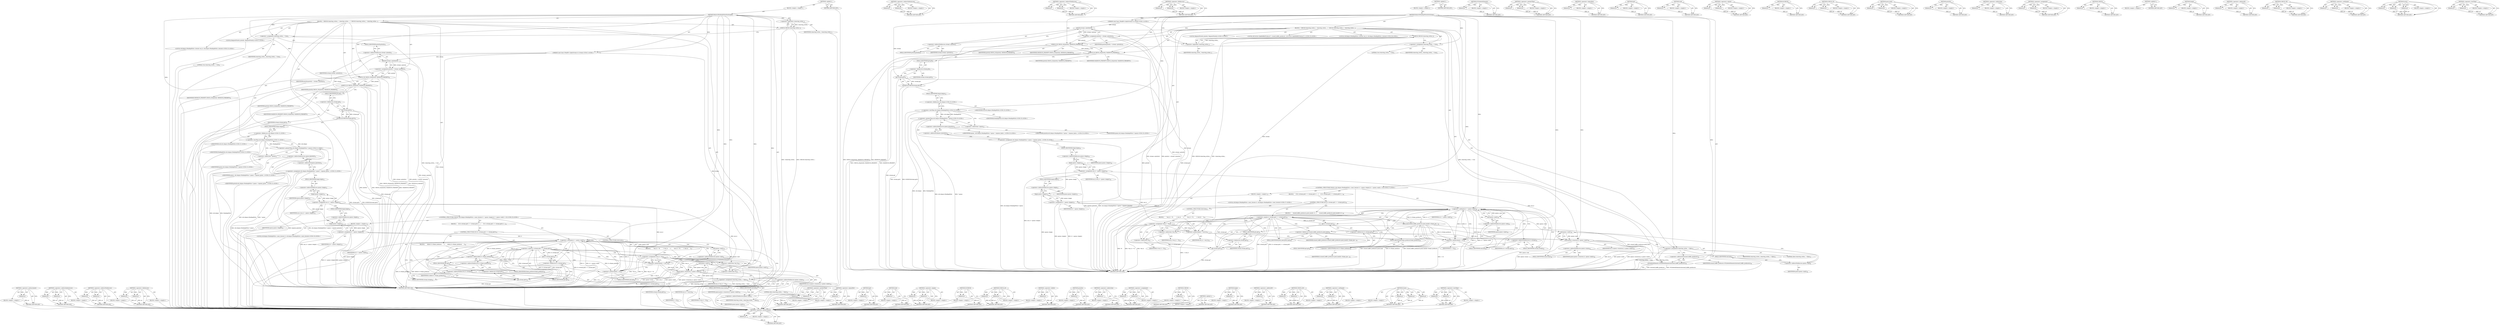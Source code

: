 digraph "&lt;operator&gt;.lessThan" {
vulnerable_217 [label=<(METHOD,&lt;operator&gt;.preIncrement)>];
vulnerable_218 [label=<(PARAM,p1)>];
vulnerable_219 [label=<(BLOCK,&lt;empty&gt;,&lt;empty&gt;)>];
vulnerable_220 [label=<(METHOD_RETURN,ANY)>];
vulnerable_199 [label=<(METHOD,&lt;operator&gt;.indirectIndexAccess)>];
vulnerable_200 [label=<(PARAM,p1)>];
vulnerable_201 [label=<(PARAM,p2)>];
vulnerable_202 [label=<(BLOCK,&lt;empty&gt;,&lt;empty&gt;)>];
vulnerable_203 [label=<(METHOD_RETURN,ANY)>];
vulnerable_153 [label=<(METHOD,&lt;operator&gt;.indirectFieldAccess)>];
vulnerable_154 [label=<(PARAM,p1)>];
vulnerable_155 [label=<(PARAM,p2)>];
vulnerable_156 [label=<(BLOCK,&lt;empty&gt;,&lt;empty&gt;)>];
vulnerable_157 [label=<(METHOD_RETURN,ANY)>];
vulnerable_176 [label=<(METHOD,&lt;operator&gt;.fieldAccess)>];
vulnerable_177 [label=<(PARAM,p1)>];
vulnerable_178 [label=<(PARAM,p2)>];
vulnerable_179 [label=<(BLOCK,&lt;empty&gt;,&lt;empty&gt;)>];
vulnerable_180 [label=<(METHOD_RETURN,ANY)>];
vulnerable_6 [label=<(METHOD,&lt;global&gt;)<SUB>1</SUB>>];
vulnerable_7 [label=<(BLOCK,&lt;empty&gt;,&lt;empty&gt;)<SUB>1</SUB>>];
vulnerable_8 [label=<(METHOD,RemovePendingWritesForStream)<SUB>1</SUB>>];
vulnerable_9 [label="<(PARAM,const base::WeakPtr&lt;SpdyStream&gt;&amp; stream)<SUB>2</SUB>>"];
vulnerable_10 [label=<(BLOCK,{
  CHECK(!removing_writes_);
  removing_writes...,{
  CHECK(!removing_writes_);
  removing_writes...)<SUB>2</SUB>>];
vulnerable_11 [label=<(CHECK,CHECK(!removing_writes_))<SUB>3</SUB>>];
vulnerable_12 [label=<(&lt;operator&gt;.logicalNot,!removing_writes_)<SUB>3</SUB>>];
vulnerable_13 [label=<(IDENTIFIER,removing_writes_,!removing_writes_)<SUB>3</SUB>>];
vulnerable_14 [label=<(&lt;operator&gt;.assignment,removing_writes_ = true)<SUB>4</SUB>>];
vulnerable_15 [label=<(IDENTIFIER,removing_writes_,removing_writes_ = true)<SUB>4</SUB>>];
vulnerable_16 [label=<(LITERAL,true,removing_writes_ = true)<SUB>4</SUB>>];
vulnerable_17 [label="<(LOCAL,RequestPriority priority: RequestPriority)<SUB>5</SUB>>"];
vulnerable_18 [label=<(&lt;operator&gt;.assignment,priority = stream-&gt;priority())<SUB>5</SUB>>];
vulnerable_19 [label=<(IDENTIFIER,priority,priority = stream-&gt;priority())<SUB>5</SUB>>];
vulnerable_20 [label=<(priority,stream-&gt;priority())<SUB>5</SUB>>];
vulnerable_21 [label=<(&lt;operator&gt;.indirectFieldAccess,stream-&gt;priority)<SUB>5</SUB>>];
vulnerable_22 [label=<(IDENTIFIER,stream,stream-&gt;priority())<SUB>5</SUB>>];
vulnerable_23 [label=<(FIELD_IDENTIFIER,priority,priority)<SUB>5</SUB>>];
vulnerable_24 [label=<(CHECK_GE,CHECK_GE(priority, MINIMUM_PRIORITY))<SUB>6</SUB>>];
vulnerable_25 [label=<(IDENTIFIER,priority,CHECK_GE(priority, MINIMUM_PRIORITY))<SUB>6</SUB>>];
vulnerable_26 [label=<(IDENTIFIER,MINIMUM_PRIORITY,CHECK_GE(priority, MINIMUM_PRIORITY))<SUB>6</SUB>>];
vulnerable_27 [label=<(CHECK_LE,CHECK_LE(priority, MAXIMUM_PRIORITY))<SUB>7</SUB>>];
vulnerable_28 [label=<(IDENTIFIER,priority,CHECK_LE(priority, MAXIMUM_PRIORITY))<SUB>7</SUB>>];
vulnerable_29 [label=<(IDENTIFIER,MAXIMUM_PRIORITY,CHECK_LE(priority, MAXIMUM_PRIORITY))<SUB>7</SUB>>];
vulnerable_30 [label=<(DCHECK,DCHECK(stream.get()))<SUB>9</SUB>>];
vulnerable_31 [label=<(get,stream.get())<SUB>9</SUB>>];
vulnerable_32 [label=<(&lt;operator&gt;.fieldAccess,stream.get)<SUB>9</SUB>>];
vulnerable_33 [label=<(IDENTIFIER,stream,stream.get())<SUB>9</SUB>>];
vulnerable_34 [label=<(FIELD_IDENTIFIER,get,get)<SUB>9</SUB>>];
vulnerable_35 [label="<(&lt;operator&gt;.assignment,std::deque&lt;PendingWrite&gt;* queue = &amp;queue_[prior...)<SUB>21</SUB>>"];
vulnerable_36 [label="<(&lt;operator&gt;.greaterThan,std::deque&lt;PendingWrite&gt;* queue)<SUB>21</SUB>>"];
vulnerable_37 [label="<(&lt;operator&gt;.lessThan,std::deque&lt;PendingWrite)<SUB>21</SUB>>"];
vulnerable_38 [label="<(&lt;operator&gt;.fieldAccess,std::deque)<SUB>21</SUB>>"];
vulnerable_39 [label="<(IDENTIFIER,std,std::deque&lt;PendingWrite)<SUB>21</SUB>>"];
vulnerable_40 [label=<(FIELD_IDENTIFIER,deque,deque)<SUB>21</SUB>>];
vulnerable_41 [label="<(IDENTIFIER,PendingWrite,std::deque&lt;PendingWrite)<SUB>21</SUB>>"];
vulnerable_42 [label=<(&lt;operator&gt;.indirection,* queue)<SUB>21</SUB>>];
vulnerable_43 [label="<(IDENTIFIER,queue,std::deque&lt;PendingWrite&gt;* queue)<SUB>21</SUB>>"];
vulnerable_44 [label=<(&lt;operator&gt;.addressOf,&amp;queue_[priority])<SUB>21</SUB>>];
vulnerable_45 [label=<(&lt;operator&gt;.indirectIndexAccess,queue_[priority])<SUB>21</SUB>>];
vulnerable_46 [label="<(IDENTIFIER,queue_,std::deque&lt;PendingWrite&gt;* queue = &amp;queue_[prior...)<SUB>21</SUB>>"];
vulnerable_47 [label="<(IDENTIFIER,priority,std::deque&lt;PendingWrite&gt;* queue = &amp;queue_[prior...)<SUB>21</SUB>>"];
vulnerable_48 [label="<(LOCAL,std.deque&lt;PendingWrite&gt;.iterator out_it: std.deque&lt;PendingWrite&gt;.iterator)<SUB>22</SUB>>"];
vulnerable_49 [label=<(&lt;operator&gt;.assignment,out_it = queue-&gt;begin())<SUB>22</SUB>>];
vulnerable_50 [label=<(IDENTIFIER,out_it,out_it = queue-&gt;begin())<SUB>22</SUB>>];
vulnerable_51 [label=<(begin,queue-&gt;begin())<SUB>22</SUB>>];
vulnerable_52 [label=<(&lt;operator&gt;.indirectFieldAccess,queue-&gt;begin)<SUB>22</SUB>>];
vulnerable_53 [label=<(IDENTIFIER,queue,queue-&gt;begin())<SUB>22</SUB>>];
vulnerable_54 [label=<(FIELD_IDENTIFIER,begin,begin)<SUB>22</SUB>>];
vulnerable_55 [label="<(CONTROL_STRUCTURE,FOR,for (std::deque&lt;PendingWrite&gt;::const_iterator it = queue-&gt;begin();it != queue-&gt;end();++it))<SUB>23</SUB>>"];
vulnerable_56 [label=<(BLOCK,&lt;empty&gt;,&lt;empty&gt;)<SUB>23</SUB>>];
vulnerable_57 [label="<(LOCAL,std.deque&lt;PendingWrite&gt;.const_iterator it: std.deque&lt;PendingWrite&gt;.const_iterator)<SUB>23</SUB>>"];
vulnerable_58 [label=<(&lt;operator&gt;.assignment,it = queue-&gt;begin())<SUB>23</SUB>>];
vulnerable_59 [label=<(IDENTIFIER,it,it = queue-&gt;begin())<SUB>23</SUB>>];
vulnerable_60 [label=<(begin,queue-&gt;begin())<SUB>23</SUB>>];
vulnerable_61 [label=<(&lt;operator&gt;.indirectFieldAccess,queue-&gt;begin)<SUB>23</SUB>>];
vulnerable_62 [label=<(IDENTIFIER,queue,queue-&gt;begin())<SUB>23</SUB>>];
vulnerable_63 [label=<(FIELD_IDENTIFIER,begin,begin)<SUB>23</SUB>>];
vulnerable_64 [label=<(&lt;operator&gt;.notEquals,it != queue-&gt;end())<SUB>24</SUB>>];
vulnerable_65 [label=<(IDENTIFIER,it,it != queue-&gt;end())<SUB>24</SUB>>];
vulnerable_66 [label=<(end,queue-&gt;end())<SUB>24</SUB>>];
vulnerable_67 [label=<(&lt;operator&gt;.indirectFieldAccess,queue-&gt;end)<SUB>24</SUB>>];
vulnerable_68 [label=<(IDENTIFIER,queue,queue-&gt;end())<SUB>24</SUB>>];
vulnerable_69 [label=<(FIELD_IDENTIFIER,end,end)<SUB>24</SUB>>];
vulnerable_70 [label=<(&lt;operator&gt;.preIncrement,++it)<SUB>24</SUB>>];
vulnerable_71 [label=<(IDENTIFIER,it,++it)<SUB>24</SUB>>];
vulnerable_72 [label=<(BLOCK,{
     if (it-&gt;stream.get() == stream.get()) {
...,{
     if (it-&gt;stream.get() == stream.get()) {
...)<SUB>24</SUB>>];
vulnerable_73 [label=<(CONTROL_STRUCTURE,IF,if (it-&gt;stream.get() == stream.get()))<SUB>25</SUB>>];
vulnerable_74 [label=<(&lt;operator&gt;.equals,it-&gt;stream.get() == stream.get())<SUB>25</SUB>>];
vulnerable_75 [label=<(get,it-&gt;stream.get())<SUB>25</SUB>>];
vulnerable_76 [label=<(&lt;operator&gt;.fieldAccess,it-&gt;stream.get)<SUB>25</SUB>>];
vulnerable_77 [label=<(&lt;operator&gt;.indirectFieldAccess,it-&gt;stream)<SUB>25</SUB>>];
vulnerable_78 [label=<(IDENTIFIER,it,it-&gt;stream.get())<SUB>25</SUB>>];
vulnerable_79 [label=<(FIELD_IDENTIFIER,stream,stream)<SUB>25</SUB>>];
vulnerable_80 [label=<(FIELD_IDENTIFIER,get,get)<SUB>25</SUB>>];
vulnerable_81 [label=<(get,stream.get())<SUB>25</SUB>>];
vulnerable_82 [label=<(&lt;operator&gt;.fieldAccess,stream.get)<SUB>25</SUB>>];
vulnerable_83 [label=<(IDENTIFIER,stream,stream.get())<SUB>25</SUB>>];
vulnerable_84 [label=<(FIELD_IDENTIFIER,get,get)<SUB>25</SUB>>];
vulnerable_85 [label=<(BLOCK,{
      delete it-&gt;frame_producer;
     },{
      delete it-&gt;frame_producer;
     })<SUB>25</SUB>>];
vulnerable_86 [label=<(&lt;operator&gt;.delete,delete it-&gt;frame_producer)<SUB>26</SUB>>];
vulnerable_87 [label=<(&lt;operator&gt;.indirectFieldAccess,it-&gt;frame_producer)<SUB>26</SUB>>];
vulnerable_88 [label=<(IDENTIFIER,it,delete it-&gt;frame_producer)<SUB>26</SUB>>];
vulnerable_89 [label=<(FIELD_IDENTIFIER,frame_producer,frame_producer)<SUB>26</SUB>>];
vulnerable_90 [label=<(CONTROL_STRUCTURE,ELSE,else)<SUB>27</SUB>>];
vulnerable_91 [label=<(BLOCK,{
       *out_it = *it;
       ++out_it;
     },{
       *out_it = *it;
       ++out_it;
     })<SUB>27</SUB>>];
vulnerable_92 [label=<(&lt;operator&gt;.assignment,*out_it = *it)<SUB>28</SUB>>];
vulnerable_93 [label=<(&lt;operator&gt;.indirection,*out_it)<SUB>28</SUB>>];
vulnerable_94 [label=<(IDENTIFIER,out_it,*out_it = *it)<SUB>28</SUB>>];
vulnerable_95 [label=<(&lt;operator&gt;.indirection,*it)<SUB>28</SUB>>];
vulnerable_96 [label=<(IDENTIFIER,it,*out_it = *it)<SUB>28</SUB>>];
vulnerable_97 [label=<(&lt;operator&gt;.preIncrement,++out_it)<SUB>29</SUB>>];
vulnerable_98 [label=<(IDENTIFIER,out_it,++out_it)<SUB>29</SUB>>];
vulnerable_99 [label=<(erase,queue-&gt;erase(out_it, queue-&gt;end()))<SUB>32</SUB>>];
vulnerable_100 [label=<(&lt;operator&gt;.indirectFieldAccess,queue-&gt;erase)<SUB>32</SUB>>];
vulnerable_101 [label=<(IDENTIFIER,queue,queue-&gt;erase(out_it, queue-&gt;end()))<SUB>32</SUB>>];
vulnerable_102 [label=<(FIELD_IDENTIFIER,erase,erase)<SUB>32</SUB>>];
vulnerable_103 [label=<(IDENTIFIER,out_it,queue-&gt;erase(out_it, queue-&gt;end()))<SUB>32</SUB>>];
vulnerable_104 [label=<(end,queue-&gt;end())<SUB>32</SUB>>];
vulnerable_105 [label=<(&lt;operator&gt;.indirectFieldAccess,queue-&gt;end)<SUB>32</SUB>>];
vulnerable_106 [label=<(IDENTIFIER,queue,queue-&gt;end())<SUB>32</SUB>>];
vulnerable_107 [label=<(FIELD_IDENTIFIER,end,end)<SUB>32</SUB>>];
vulnerable_108 [label=<(&lt;operator&gt;.assignment,removing_writes_ = false)<SUB>33</SUB>>];
vulnerable_109 [label=<(IDENTIFIER,removing_writes_,removing_writes_ = false)<SUB>33</SUB>>];
vulnerable_110 [label=<(LITERAL,false,removing_writes_ = false)<SUB>33</SUB>>];
vulnerable_111 [label=<(METHOD_RETURN,void)<SUB>1</SUB>>];
vulnerable_113 [label=<(METHOD_RETURN,ANY)<SUB>1</SUB>>];
vulnerable_181 [label=<(METHOD,&lt;operator&gt;.greaterThan)>];
vulnerable_182 [label=<(PARAM,p1)>];
vulnerable_183 [label=<(PARAM,p2)>];
vulnerable_184 [label=<(BLOCK,&lt;empty&gt;,&lt;empty&gt;)>];
vulnerable_185 [label=<(METHOD_RETURN,ANY)>];
vulnerable_140 [label=<(METHOD,&lt;operator&gt;.logicalNot)>];
vulnerable_141 [label=<(PARAM,p1)>];
vulnerable_142 [label=<(BLOCK,&lt;empty&gt;,&lt;empty&gt;)>];
vulnerable_143 [label=<(METHOD_RETURN,ANY)>];
vulnerable_172 [label=<(METHOD,get)>];
vulnerable_173 [label=<(PARAM,p1)>];
vulnerable_174 [label=<(BLOCK,&lt;empty&gt;,&lt;empty&gt;)>];
vulnerable_175 [label=<(METHOD_RETURN,ANY)>];
vulnerable_213 [label=<(METHOD,end)>];
vulnerable_214 [label=<(PARAM,p1)>];
vulnerable_215 [label=<(BLOCK,&lt;empty&gt;,&lt;empty&gt;)>];
vulnerable_216 [label=<(METHOD_RETURN,ANY)>];
vulnerable_221 [label=<(METHOD,&lt;operator&gt;.equals)>];
vulnerable_222 [label=<(PARAM,p1)>];
vulnerable_223 [label=<(PARAM,p2)>];
vulnerable_224 [label=<(BLOCK,&lt;empty&gt;,&lt;empty&gt;)>];
vulnerable_225 [label=<(METHOD_RETURN,ANY)>];
vulnerable_168 [label=<(METHOD,DCHECK)>];
vulnerable_169 [label=<(PARAM,p1)>];
vulnerable_170 [label=<(BLOCK,&lt;empty&gt;,&lt;empty&gt;)>];
vulnerable_171 [label=<(METHOD_RETURN,ANY)>];
vulnerable_163 [label=<(METHOD,CHECK_LE)>];
vulnerable_164 [label=<(PARAM,p1)>];
vulnerable_165 [label=<(PARAM,p2)>];
vulnerable_166 [label=<(BLOCK,&lt;empty&gt;,&lt;empty&gt;)>];
vulnerable_167 [label=<(METHOD_RETURN,ANY)>];
vulnerable_226 [label=<(METHOD,&lt;operator&gt;.delete)>];
vulnerable_227 [label=<(PARAM,p1)>];
vulnerable_228 [label=<(BLOCK,&lt;empty&gt;,&lt;empty&gt;)>];
vulnerable_229 [label=<(METHOD_RETURN,ANY)>];
vulnerable_149 [label=<(METHOD,priority)>];
vulnerable_150 [label=<(PARAM,p1)>];
vulnerable_151 [label=<(BLOCK,&lt;empty&gt;,&lt;empty&gt;)>];
vulnerable_152 [label=<(METHOD_RETURN,ANY)>];
vulnerable_191 [label=<(METHOD,&lt;operator&gt;.indirection)>];
vulnerable_192 [label=<(PARAM,p1)>];
vulnerable_193 [label=<(BLOCK,&lt;empty&gt;,&lt;empty&gt;)>];
vulnerable_194 [label=<(METHOD_RETURN,ANY)>];
vulnerable_144 [label=<(METHOD,&lt;operator&gt;.assignment)>];
vulnerable_145 [label=<(PARAM,p1)>];
vulnerable_146 [label=<(PARAM,p2)>];
vulnerable_147 [label=<(BLOCK,&lt;empty&gt;,&lt;empty&gt;)>];
vulnerable_148 [label=<(METHOD_RETURN,ANY)>];
vulnerable_136 [label=<(METHOD,CHECK)>];
vulnerable_137 [label=<(PARAM,p1)>];
vulnerable_138 [label=<(BLOCK,&lt;empty&gt;,&lt;empty&gt;)>];
vulnerable_139 [label=<(METHOD_RETURN,ANY)>];
vulnerable_130 [label=<(METHOD,&lt;global&gt;)<SUB>1</SUB>>];
vulnerable_131 [label=<(BLOCK,&lt;empty&gt;,&lt;empty&gt;)>];
vulnerable_132 [label=<(METHOD_RETURN,ANY)>];
vulnerable_204 [label=<(METHOD,begin)>];
vulnerable_205 [label=<(PARAM,p1)>];
vulnerable_206 [label=<(BLOCK,&lt;empty&gt;,&lt;empty&gt;)>];
vulnerable_207 [label=<(METHOD_RETURN,ANY)>];
vulnerable_195 [label=<(METHOD,&lt;operator&gt;.addressOf)>];
vulnerable_196 [label=<(PARAM,p1)>];
vulnerable_197 [label=<(BLOCK,&lt;empty&gt;,&lt;empty&gt;)>];
vulnerable_198 [label=<(METHOD_RETURN,ANY)>];
vulnerable_158 [label=<(METHOD,CHECK_GE)>];
vulnerable_159 [label=<(PARAM,p1)>];
vulnerable_160 [label=<(PARAM,p2)>];
vulnerable_161 [label=<(BLOCK,&lt;empty&gt;,&lt;empty&gt;)>];
vulnerable_162 [label=<(METHOD_RETURN,ANY)>];
vulnerable_208 [label=<(METHOD,&lt;operator&gt;.notEquals)>];
vulnerable_209 [label=<(PARAM,p1)>];
vulnerable_210 [label=<(PARAM,p2)>];
vulnerable_211 [label=<(BLOCK,&lt;empty&gt;,&lt;empty&gt;)>];
vulnerable_212 [label=<(METHOD_RETURN,ANY)>];
vulnerable_230 [label=<(METHOD,erase)>];
vulnerable_231 [label=<(PARAM,p1)>];
vulnerable_232 [label=<(PARAM,p2)>];
vulnerable_233 [label=<(PARAM,p3)>];
vulnerable_234 [label=<(BLOCK,&lt;empty&gt;,&lt;empty&gt;)>];
vulnerable_235 [label=<(METHOD_RETURN,ANY)>];
vulnerable_186 [label=<(METHOD,&lt;operator&gt;.lessThan)>];
vulnerable_187 [label=<(PARAM,p1)>];
vulnerable_188 [label=<(PARAM,p2)>];
vulnerable_189 [label=<(BLOCK,&lt;empty&gt;,&lt;empty&gt;)>];
vulnerable_190 [label=<(METHOD_RETURN,ANY)>];
fixed_226 [label=<(METHOD,&lt;operator&gt;.preIncrement)>];
fixed_227 [label=<(PARAM,p1)>];
fixed_228 [label=<(BLOCK,&lt;empty&gt;,&lt;empty&gt;)>];
fixed_229 [label=<(METHOD_RETURN,ANY)>];
fixed_208 [label=<(METHOD,&lt;operator&gt;.indirectIndexAccess)>];
fixed_209 [label=<(PARAM,p1)>];
fixed_210 [label=<(PARAM,p2)>];
fixed_211 [label=<(BLOCK,&lt;empty&gt;,&lt;empty&gt;)>];
fixed_212 [label=<(METHOD_RETURN,ANY)>];
fixed_162 [label=<(METHOD,&lt;operator&gt;.indirectFieldAccess)>];
fixed_163 [label=<(PARAM,p1)>];
fixed_164 [label=<(PARAM,p2)>];
fixed_165 [label=<(BLOCK,&lt;empty&gt;,&lt;empty&gt;)>];
fixed_166 [label=<(METHOD_RETURN,ANY)>];
fixed_185 [label=<(METHOD,&lt;operator&gt;.fieldAccess)>];
fixed_186 [label=<(PARAM,p1)>];
fixed_187 [label=<(PARAM,p2)>];
fixed_188 [label=<(BLOCK,&lt;empty&gt;,&lt;empty&gt;)>];
fixed_189 [label=<(METHOD_RETURN,ANY)>];
fixed_6 [label=<(METHOD,&lt;global&gt;)<SUB>1</SUB>>];
fixed_7 [label=<(BLOCK,&lt;empty&gt;,&lt;empty&gt;)<SUB>1</SUB>>];
fixed_8 [label=<(METHOD,RemovePendingWritesForStream)<SUB>1</SUB>>];
fixed_9 [label="<(PARAM,const base::WeakPtr&lt;SpdyStream&gt;&amp; stream)<SUB>2</SUB>>"];
fixed_10 [label=<(BLOCK,{
  CHECK(!removing_writes_);
  removing_writes...,{
  CHECK(!removing_writes_);
  removing_writes...)<SUB>2</SUB>>];
fixed_11 [label=<(CHECK,CHECK(!removing_writes_))<SUB>3</SUB>>];
fixed_12 [label=<(&lt;operator&gt;.logicalNot,!removing_writes_)<SUB>3</SUB>>];
fixed_13 [label=<(IDENTIFIER,removing_writes_,!removing_writes_)<SUB>3</SUB>>];
fixed_14 [label=<(&lt;operator&gt;.assignment,removing_writes_ = true)<SUB>4</SUB>>];
fixed_15 [label=<(IDENTIFIER,removing_writes_,removing_writes_ = true)<SUB>4</SUB>>];
fixed_16 [label=<(LITERAL,true,removing_writes_ = true)<SUB>4</SUB>>];
fixed_17 [label="<(LOCAL,RequestPriority priority: RequestPriority)<SUB>5</SUB>>"];
fixed_18 [label=<(&lt;operator&gt;.assignment,priority = stream-&gt;priority())<SUB>5</SUB>>];
fixed_19 [label=<(IDENTIFIER,priority,priority = stream-&gt;priority())<SUB>5</SUB>>];
fixed_20 [label=<(priority,stream-&gt;priority())<SUB>5</SUB>>];
fixed_21 [label=<(&lt;operator&gt;.indirectFieldAccess,stream-&gt;priority)<SUB>5</SUB>>];
fixed_22 [label=<(IDENTIFIER,stream,stream-&gt;priority())<SUB>5</SUB>>];
fixed_23 [label=<(FIELD_IDENTIFIER,priority,priority)<SUB>5</SUB>>];
fixed_24 [label=<(CHECK_GE,CHECK_GE(priority, MINIMUM_PRIORITY))<SUB>6</SUB>>];
fixed_25 [label=<(IDENTIFIER,priority,CHECK_GE(priority, MINIMUM_PRIORITY))<SUB>6</SUB>>];
fixed_26 [label=<(IDENTIFIER,MINIMUM_PRIORITY,CHECK_GE(priority, MINIMUM_PRIORITY))<SUB>6</SUB>>];
fixed_27 [label=<(CHECK_LE,CHECK_LE(priority, MAXIMUM_PRIORITY))<SUB>7</SUB>>];
fixed_28 [label=<(IDENTIFIER,priority,CHECK_LE(priority, MAXIMUM_PRIORITY))<SUB>7</SUB>>];
fixed_29 [label=<(IDENTIFIER,MAXIMUM_PRIORITY,CHECK_LE(priority, MAXIMUM_PRIORITY))<SUB>7</SUB>>];
fixed_30 [label=<(DCHECK,DCHECK(stream.get()))<SUB>9</SUB>>];
fixed_31 [label=<(get,stream.get())<SUB>9</SUB>>];
fixed_32 [label=<(&lt;operator&gt;.fieldAccess,stream.get)<SUB>9</SUB>>];
fixed_33 [label=<(IDENTIFIER,stream,stream.get())<SUB>9</SUB>>];
fixed_34 [label=<(FIELD_IDENTIFIER,get,get)<SUB>9</SUB>>];
fixed_35 [label="<(LOCAL,std.vector&lt;SpdyBufferProducer*&gt; erased_buffer_producers: std.vector&lt;SpdyBufferProducer*&gt;)<SUB>23</SUB>>"];
fixed_36 [label="<(&lt;operator&gt;.assignment,std::deque&lt;PendingWrite&gt;* queue = &amp;queue_[prior...)<SUB>25</SUB>>"];
fixed_37 [label="<(&lt;operator&gt;.greaterThan,std::deque&lt;PendingWrite&gt;* queue)<SUB>25</SUB>>"];
fixed_38 [label="<(&lt;operator&gt;.lessThan,std::deque&lt;PendingWrite)<SUB>25</SUB>>"];
fixed_39 [label="<(&lt;operator&gt;.fieldAccess,std::deque)<SUB>25</SUB>>"];
fixed_40 [label="<(IDENTIFIER,std,std::deque&lt;PendingWrite)<SUB>25</SUB>>"];
fixed_41 [label=<(FIELD_IDENTIFIER,deque,deque)<SUB>25</SUB>>];
fixed_42 [label="<(IDENTIFIER,PendingWrite,std::deque&lt;PendingWrite)<SUB>25</SUB>>"];
fixed_43 [label=<(&lt;operator&gt;.indirection,* queue)<SUB>25</SUB>>];
fixed_44 [label="<(IDENTIFIER,queue,std::deque&lt;PendingWrite&gt;* queue)<SUB>25</SUB>>"];
fixed_45 [label=<(&lt;operator&gt;.addressOf,&amp;queue_[priority])<SUB>25</SUB>>];
fixed_46 [label=<(&lt;operator&gt;.indirectIndexAccess,queue_[priority])<SUB>25</SUB>>];
fixed_47 [label="<(IDENTIFIER,queue_,std::deque&lt;PendingWrite&gt;* queue = &amp;queue_[prior...)<SUB>25</SUB>>"];
fixed_48 [label="<(IDENTIFIER,priority,std::deque&lt;PendingWrite&gt;* queue = &amp;queue_[prior...)<SUB>25</SUB>>"];
fixed_49 [label="<(LOCAL,std.deque&lt;PendingWrite&gt;.iterator out_it: std.deque&lt;PendingWrite&gt;.iterator)<SUB>26</SUB>>"];
fixed_50 [label=<(&lt;operator&gt;.assignment,out_it = queue-&gt;begin())<SUB>26</SUB>>];
fixed_51 [label=<(IDENTIFIER,out_it,out_it = queue-&gt;begin())<SUB>26</SUB>>];
fixed_52 [label=<(begin,queue-&gt;begin())<SUB>26</SUB>>];
fixed_53 [label=<(&lt;operator&gt;.indirectFieldAccess,queue-&gt;begin)<SUB>26</SUB>>];
fixed_54 [label=<(IDENTIFIER,queue,queue-&gt;begin())<SUB>26</SUB>>];
fixed_55 [label=<(FIELD_IDENTIFIER,begin,begin)<SUB>26</SUB>>];
fixed_56 [label="<(CONTROL_STRUCTURE,FOR,for (std::deque&lt;PendingWrite&gt;::const_iterator it = queue-&gt;begin();it != queue-&gt;end();++it))<SUB>27</SUB>>"];
fixed_57 [label=<(BLOCK,&lt;empty&gt;,&lt;empty&gt;)<SUB>27</SUB>>];
fixed_58 [label="<(LOCAL,std.deque&lt;PendingWrite&gt;.const_iterator it: std.deque&lt;PendingWrite&gt;.const_iterator)<SUB>27</SUB>>"];
fixed_59 [label=<(&lt;operator&gt;.assignment,it = queue-&gt;begin())<SUB>27</SUB>>];
fixed_60 [label=<(IDENTIFIER,it,it = queue-&gt;begin())<SUB>27</SUB>>];
fixed_61 [label=<(begin,queue-&gt;begin())<SUB>27</SUB>>];
fixed_62 [label=<(&lt;operator&gt;.indirectFieldAccess,queue-&gt;begin)<SUB>27</SUB>>];
fixed_63 [label=<(IDENTIFIER,queue,queue-&gt;begin())<SUB>27</SUB>>];
fixed_64 [label=<(FIELD_IDENTIFIER,begin,begin)<SUB>27</SUB>>];
fixed_65 [label=<(&lt;operator&gt;.notEquals,it != queue-&gt;end())<SUB>28</SUB>>];
fixed_66 [label=<(IDENTIFIER,it,it != queue-&gt;end())<SUB>28</SUB>>];
fixed_67 [label=<(end,queue-&gt;end())<SUB>28</SUB>>];
fixed_68 [label=<(&lt;operator&gt;.indirectFieldAccess,queue-&gt;end)<SUB>28</SUB>>];
fixed_69 [label=<(IDENTIFIER,queue,queue-&gt;end())<SUB>28</SUB>>];
fixed_70 [label=<(FIELD_IDENTIFIER,end,end)<SUB>28</SUB>>];
fixed_71 [label=<(&lt;operator&gt;.preIncrement,++it)<SUB>28</SUB>>];
fixed_72 [label=<(IDENTIFIER,it,++it)<SUB>28</SUB>>];
fixed_73 [label=<(BLOCK,{
     if (it-&gt;stream.get() == stream.get()) {
...,{
     if (it-&gt;stream.get() == stream.get()) {
...)<SUB>28</SUB>>];
fixed_74 [label=<(CONTROL_STRUCTURE,IF,if (it-&gt;stream.get() == stream.get()))<SUB>29</SUB>>];
fixed_75 [label=<(&lt;operator&gt;.equals,it-&gt;stream.get() == stream.get())<SUB>29</SUB>>];
fixed_76 [label=<(get,it-&gt;stream.get())<SUB>29</SUB>>];
fixed_77 [label=<(&lt;operator&gt;.fieldAccess,it-&gt;stream.get)<SUB>29</SUB>>];
fixed_78 [label=<(&lt;operator&gt;.indirectFieldAccess,it-&gt;stream)<SUB>29</SUB>>];
fixed_79 [label=<(IDENTIFIER,it,it-&gt;stream.get())<SUB>29</SUB>>];
fixed_80 [label=<(FIELD_IDENTIFIER,stream,stream)<SUB>29</SUB>>];
fixed_81 [label=<(FIELD_IDENTIFIER,get,get)<SUB>29</SUB>>];
fixed_82 [label=<(get,stream.get())<SUB>29</SUB>>];
fixed_83 [label=<(&lt;operator&gt;.fieldAccess,stream.get)<SUB>29</SUB>>];
fixed_84 [label=<(IDENTIFIER,stream,stream.get())<SUB>29</SUB>>];
fixed_85 [label=<(FIELD_IDENTIFIER,get,get)<SUB>29</SUB>>];
fixed_86 [label=<(BLOCK,{
      erased_buffer_producers.push_back(it-&gt;f...,{
      erased_buffer_producers.push_back(it-&gt;f...)<SUB>29</SUB>>];
fixed_87 [label=<(push_back,erased_buffer_producers.push_back(it-&gt;frame_pro...)<SUB>30</SUB>>];
fixed_88 [label=<(&lt;operator&gt;.fieldAccess,erased_buffer_producers.push_back)<SUB>30</SUB>>];
fixed_89 [label=<(IDENTIFIER,erased_buffer_producers,erased_buffer_producers.push_back(it-&gt;frame_pro...)<SUB>30</SUB>>];
fixed_90 [label=<(FIELD_IDENTIFIER,push_back,push_back)<SUB>30</SUB>>];
fixed_91 [label=<(&lt;operator&gt;.indirectFieldAccess,it-&gt;frame_producer)<SUB>30</SUB>>];
fixed_92 [label=<(IDENTIFIER,it,erased_buffer_producers.push_back(it-&gt;frame_pro...)<SUB>30</SUB>>];
fixed_93 [label=<(FIELD_IDENTIFIER,frame_producer,frame_producer)<SUB>30</SUB>>];
fixed_94 [label=<(CONTROL_STRUCTURE,ELSE,else)<SUB>31</SUB>>];
fixed_95 [label=<(BLOCK,{
       *out_it = *it;
       ++out_it;
     },{
       *out_it = *it;
       ++out_it;
     })<SUB>31</SUB>>];
fixed_96 [label=<(&lt;operator&gt;.assignment,*out_it = *it)<SUB>32</SUB>>];
fixed_97 [label=<(&lt;operator&gt;.indirection,*out_it)<SUB>32</SUB>>];
fixed_98 [label=<(IDENTIFIER,out_it,*out_it = *it)<SUB>32</SUB>>];
fixed_99 [label=<(&lt;operator&gt;.indirection,*it)<SUB>32</SUB>>];
fixed_100 [label=<(IDENTIFIER,it,*out_it = *it)<SUB>32</SUB>>];
fixed_101 [label=<(&lt;operator&gt;.preIncrement,++out_it)<SUB>33</SUB>>];
fixed_102 [label=<(IDENTIFIER,out_it,++out_it)<SUB>33</SUB>>];
fixed_103 [label=<(erase,queue-&gt;erase(out_it, queue-&gt;end()))<SUB>36</SUB>>];
fixed_104 [label=<(&lt;operator&gt;.indirectFieldAccess,queue-&gt;erase)<SUB>36</SUB>>];
fixed_105 [label=<(IDENTIFIER,queue,queue-&gt;erase(out_it, queue-&gt;end()))<SUB>36</SUB>>];
fixed_106 [label=<(FIELD_IDENTIFIER,erase,erase)<SUB>36</SUB>>];
fixed_107 [label=<(IDENTIFIER,out_it,queue-&gt;erase(out_it, queue-&gt;end()))<SUB>36</SUB>>];
fixed_108 [label=<(end,queue-&gt;end())<SUB>36</SUB>>];
fixed_109 [label=<(&lt;operator&gt;.indirectFieldAccess,queue-&gt;end)<SUB>36</SUB>>];
fixed_110 [label=<(IDENTIFIER,queue,queue-&gt;end())<SUB>36</SUB>>];
fixed_111 [label=<(FIELD_IDENTIFIER,end,end)<SUB>36</SUB>>];
fixed_112 [label=<(&lt;operator&gt;.assignment,removing_writes_ = false)<SUB>37</SUB>>];
fixed_113 [label=<(IDENTIFIER,removing_writes_,removing_writes_ = false)<SUB>37</SUB>>];
fixed_114 [label=<(LITERAL,false,removing_writes_ = false)<SUB>37</SUB>>];
fixed_115 [label=<(STLDeleteElements,STLDeleteElements(&amp;erased_buffer_producers))<SUB>38</SUB>>];
fixed_116 [label=<(&lt;operator&gt;.addressOf,&amp;erased_buffer_producers)<SUB>38</SUB>>];
fixed_117 [label=<(IDENTIFIER,erased_buffer_producers,STLDeleteElements(&amp;erased_buffer_producers))<SUB>38</SUB>>];
fixed_118 [label=<(METHOD_RETURN,void)<SUB>1</SUB>>];
fixed_120 [label=<(METHOD_RETURN,ANY)<SUB>1</SUB>>];
fixed_246 [label=<(METHOD,STLDeleteElements)>];
fixed_247 [label=<(PARAM,p1)>];
fixed_248 [label=<(BLOCK,&lt;empty&gt;,&lt;empty&gt;)>];
fixed_249 [label=<(METHOD_RETURN,ANY)>];
fixed_190 [label=<(METHOD,&lt;operator&gt;.greaterThan)>];
fixed_191 [label=<(PARAM,p1)>];
fixed_192 [label=<(PARAM,p2)>];
fixed_193 [label=<(BLOCK,&lt;empty&gt;,&lt;empty&gt;)>];
fixed_194 [label=<(METHOD_RETURN,ANY)>];
fixed_149 [label=<(METHOD,&lt;operator&gt;.logicalNot)>];
fixed_150 [label=<(PARAM,p1)>];
fixed_151 [label=<(BLOCK,&lt;empty&gt;,&lt;empty&gt;)>];
fixed_152 [label=<(METHOD_RETURN,ANY)>];
fixed_181 [label=<(METHOD,get)>];
fixed_182 [label=<(PARAM,p1)>];
fixed_183 [label=<(BLOCK,&lt;empty&gt;,&lt;empty&gt;)>];
fixed_184 [label=<(METHOD_RETURN,ANY)>];
fixed_222 [label=<(METHOD,end)>];
fixed_223 [label=<(PARAM,p1)>];
fixed_224 [label=<(BLOCK,&lt;empty&gt;,&lt;empty&gt;)>];
fixed_225 [label=<(METHOD_RETURN,ANY)>];
fixed_230 [label=<(METHOD,&lt;operator&gt;.equals)>];
fixed_231 [label=<(PARAM,p1)>];
fixed_232 [label=<(PARAM,p2)>];
fixed_233 [label=<(BLOCK,&lt;empty&gt;,&lt;empty&gt;)>];
fixed_234 [label=<(METHOD_RETURN,ANY)>];
fixed_177 [label=<(METHOD,DCHECK)>];
fixed_178 [label=<(PARAM,p1)>];
fixed_179 [label=<(BLOCK,&lt;empty&gt;,&lt;empty&gt;)>];
fixed_180 [label=<(METHOD_RETURN,ANY)>];
fixed_172 [label=<(METHOD,CHECK_LE)>];
fixed_173 [label=<(PARAM,p1)>];
fixed_174 [label=<(PARAM,p2)>];
fixed_175 [label=<(BLOCK,&lt;empty&gt;,&lt;empty&gt;)>];
fixed_176 [label=<(METHOD_RETURN,ANY)>];
fixed_235 [label=<(METHOD,push_back)>];
fixed_236 [label=<(PARAM,p1)>];
fixed_237 [label=<(PARAM,p2)>];
fixed_238 [label=<(BLOCK,&lt;empty&gt;,&lt;empty&gt;)>];
fixed_239 [label=<(METHOD_RETURN,ANY)>];
fixed_158 [label=<(METHOD,priority)>];
fixed_159 [label=<(PARAM,p1)>];
fixed_160 [label=<(BLOCK,&lt;empty&gt;,&lt;empty&gt;)>];
fixed_161 [label=<(METHOD_RETURN,ANY)>];
fixed_200 [label=<(METHOD,&lt;operator&gt;.indirection)>];
fixed_201 [label=<(PARAM,p1)>];
fixed_202 [label=<(BLOCK,&lt;empty&gt;,&lt;empty&gt;)>];
fixed_203 [label=<(METHOD_RETURN,ANY)>];
fixed_153 [label=<(METHOD,&lt;operator&gt;.assignment)>];
fixed_154 [label=<(PARAM,p1)>];
fixed_155 [label=<(PARAM,p2)>];
fixed_156 [label=<(BLOCK,&lt;empty&gt;,&lt;empty&gt;)>];
fixed_157 [label=<(METHOD_RETURN,ANY)>];
fixed_145 [label=<(METHOD,CHECK)>];
fixed_146 [label=<(PARAM,p1)>];
fixed_147 [label=<(BLOCK,&lt;empty&gt;,&lt;empty&gt;)>];
fixed_148 [label=<(METHOD_RETURN,ANY)>];
fixed_139 [label=<(METHOD,&lt;global&gt;)<SUB>1</SUB>>];
fixed_140 [label=<(BLOCK,&lt;empty&gt;,&lt;empty&gt;)>];
fixed_141 [label=<(METHOD_RETURN,ANY)>];
fixed_213 [label=<(METHOD,begin)>];
fixed_214 [label=<(PARAM,p1)>];
fixed_215 [label=<(BLOCK,&lt;empty&gt;,&lt;empty&gt;)>];
fixed_216 [label=<(METHOD_RETURN,ANY)>];
fixed_204 [label=<(METHOD,&lt;operator&gt;.addressOf)>];
fixed_205 [label=<(PARAM,p1)>];
fixed_206 [label=<(BLOCK,&lt;empty&gt;,&lt;empty&gt;)>];
fixed_207 [label=<(METHOD_RETURN,ANY)>];
fixed_167 [label=<(METHOD,CHECK_GE)>];
fixed_168 [label=<(PARAM,p1)>];
fixed_169 [label=<(PARAM,p2)>];
fixed_170 [label=<(BLOCK,&lt;empty&gt;,&lt;empty&gt;)>];
fixed_171 [label=<(METHOD_RETURN,ANY)>];
fixed_217 [label=<(METHOD,&lt;operator&gt;.notEquals)>];
fixed_218 [label=<(PARAM,p1)>];
fixed_219 [label=<(PARAM,p2)>];
fixed_220 [label=<(BLOCK,&lt;empty&gt;,&lt;empty&gt;)>];
fixed_221 [label=<(METHOD_RETURN,ANY)>];
fixed_240 [label=<(METHOD,erase)>];
fixed_241 [label=<(PARAM,p1)>];
fixed_242 [label=<(PARAM,p2)>];
fixed_243 [label=<(PARAM,p3)>];
fixed_244 [label=<(BLOCK,&lt;empty&gt;,&lt;empty&gt;)>];
fixed_245 [label=<(METHOD_RETURN,ANY)>];
fixed_195 [label=<(METHOD,&lt;operator&gt;.lessThan)>];
fixed_196 [label=<(PARAM,p1)>];
fixed_197 [label=<(PARAM,p2)>];
fixed_198 [label=<(BLOCK,&lt;empty&gt;,&lt;empty&gt;)>];
fixed_199 [label=<(METHOD_RETURN,ANY)>];
vulnerable_217 -> vulnerable_218  [key=0, label="AST: "];
vulnerable_217 -> vulnerable_218  [key=1, label="DDG: "];
vulnerable_217 -> vulnerable_219  [key=0, label="AST: "];
vulnerable_217 -> vulnerable_220  [key=0, label="AST: "];
vulnerable_217 -> vulnerable_220  [key=1, label="CFG: "];
vulnerable_218 -> vulnerable_220  [key=0, label="DDG: p1"];
vulnerable_219 -> fixed_226  [key=0];
vulnerable_220 -> fixed_226  [key=0];
vulnerable_199 -> vulnerable_200  [key=0, label="AST: "];
vulnerable_199 -> vulnerable_200  [key=1, label="DDG: "];
vulnerable_199 -> vulnerable_202  [key=0, label="AST: "];
vulnerable_199 -> vulnerable_201  [key=0, label="AST: "];
vulnerable_199 -> vulnerable_201  [key=1, label="DDG: "];
vulnerable_199 -> vulnerable_203  [key=0, label="AST: "];
vulnerable_199 -> vulnerable_203  [key=1, label="CFG: "];
vulnerable_200 -> vulnerable_203  [key=0, label="DDG: p1"];
vulnerable_201 -> vulnerable_203  [key=0, label="DDG: p2"];
vulnerable_202 -> fixed_226  [key=0];
vulnerable_203 -> fixed_226  [key=0];
vulnerable_153 -> vulnerable_154  [key=0, label="AST: "];
vulnerable_153 -> vulnerable_154  [key=1, label="DDG: "];
vulnerable_153 -> vulnerable_156  [key=0, label="AST: "];
vulnerable_153 -> vulnerable_155  [key=0, label="AST: "];
vulnerable_153 -> vulnerable_155  [key=1, label="DDG: "];
vulnerable_153 -> vulnerable_157  [key=0, label="AST: "];
vulnerable_153 -> vulnerable_157  [key=1, label="CFG: "];
vulnerable_154 -> vulnerable_157  [key=0, label="DDG: p1"];
vulnerable_155 -> vulnerable_157  [key=0, label="DDG: p2"];
vulnerable_156 -> fixed_226  [key=0];
vulnerable_157 -> fixed_226  [key=0];
vulnerable_176 -> vulnerable_177  [key=0, label="AST: "];
vulnerable_176 -> vulnerable_177  [key=1, label="DDG: "];
vulnerable_176 -> vulnerable_179  [key=0, label="AST: "];
vulnerable_176 -> vulnerable_178  [key=0, label="AST: "];
vulnerable_176 -> vulnerable_178  [key=1, label="DDG: "];
vulnerable_176 -> vulnerable_180  [key=0, label="AST: "];
vulnerable_176 -> vulnerable_180  [key=1, label="CFG: "];
vulnerable_177 -> vulnerable_180  [key=0, label="DDG: p1"];
vulnerable_178 -> vulnerable_180  [key=0, label="DDG: p2"];
vulnerable_179 -> fixed_226  [key=0];
vulnerable_180 -> fixed_226  [key=0];
vulnerable_6 -> vulnerable_7  [key=0, label="AST: "];
vulnerable_6 -> vulnerable_113  [key=0, label="AST: "];
vulnerable_6 -> vulnerable_113  [key=1, label="CFG: "];
vulnerable_7 -> vulnerable_8  [key=0, label="AST: "];
vulnerable_8 -> vulnerable_9  [key=0, label="AST: "];
vulnerable_8 -> vulnerable_9  [key=1, label="DDG: "];
vulnerable_8 -> vulnerable_10  [key=0, label="AST: "];
vulnerable_8 -> vulnerable_111  [key=0, label="AST: "];
vulnerable_8 -> vulnerable_12  [key=0, label="CFG: "];
vulnerable_8 -> vulnerable_12  [key=1, label="DDG: "];
vulnerable_8 -> vulnerable_14  [key=0, label="DDG: "];
vulnerable_8 -> vulnerable_108  [key=0, label="DDG: "];
vulnerable_8 -> vulnerable_24  [key=0, label="DDG: "];
vulnerable_8 -> vulnerable_27  [key=0, label="DDG: "];
vulnerable_8 -> vulnerable_99  [key=0, label="DDG: "];
vulnerable_8 -> vulnerable_64  [key=0, label="DDG: "];
vulnerable_8 -> vulnerable_70  [key=0, label="DDG: "];
vulnerable_8 -> vulnerable_37  [key=0, label="DDG: "];
vulnerable_8 -> vulnerable_97  [key=0, label="DDG: "];
vulnerable_9 -> vulnerable_111  [key=0, label="DDG: stream"];
vulnerable_9 -> vulnerable_20  [key=0, label="DDG: stream"];
vulnerable_9 -> vulnerable_31  [key=0, label="DDG: stream"];
vulnerable_9 -> vulnerable_81  [key=0, label="DDG: stream"];
vulnerable_10 -> vulnerable_11  [key=0, label="AST: "];
vulnerable_10 -> vulnerable_14  [key=0, label="AST: "];
vulnerable_10 -> vulnerable_17  [key=0, label="AST: "];
vulnerable_10 -> vulnerable_18  [key=0, label="AST: "];
vulnerable_10 -> vulnerable_24  [key=0, label="AST: "];
vulnerable_10 -> vulnerable_27  [key=0, label="AST: "];
vulnerable_10 -> vulnerable_30  [key=0, label="AST: "];
vulnerable_10 -> vulnerable_35  [key=0, label="AST: "];
vulnerable_10 -> vulnerable_48  [key=0, label="AST: "];
vulnerable_10 -> vulnerable_49  [key=0, label="AST: "];
vulnerable_10 -> vulnerable_55  [key=0, label="AST: "];
vulnerable_10 -> vulnerable_99  [key=0, label="AST: "];
vulnerable_10 -> vulnerable_108  [key=0, label="AST: "];
vulnerable_11 -> vulnerable_12  [key=0, label="AST: "];
vulnerable_11 -> vulnerable_14  [key=0, label="CFG: "];
vulnerable_11 -> vulnerable_111  [key=0, label="DDG: !removing_writes_"];
vulnerable_11 -> vulnerable_111  [key=1, label="DDG: CHECK(!removing_writes_)"];
vulnerable_12 -> vulnerable_13  [key=0, label="AST: "];
vulnerable_12 -> vulnerable_11  [key=0, label="CFG: "];
vulnerable_12 -> vulnerable_11  [key=1, label="DDG: removing_writes_"];
vulnerable_13 -> fixed_226  [key=0];
vulnerable_14 -> vulnerable_15  [key=0, label="AST: "];
vulnerable_14 -> vulnerable_16  [key=0, label="AST: "];
vulnerable_14 -> vulnerable_23  [key=0, label="CFG: "];
vulnerable_14 -> vulnerable_111  [key=0, label="DDG: removing_writes_ = true"];
vulnerable_15 -> fixed_226  [key=0];
vulnerable_16 -> fixed_226  [key=0];
vulnerable_17 -> fixed_226  [key=0];
vulnerable_18 -> vulnerable_19  [key=0, label="AST: "];
vulnerable_18 -> vulnerable_20  [key=0, label="AST: "];
vulnerable_18 -> vulnerable_24  [key=0, label="CFG: "];
vulnerable_18 -> vulnerable_24  [key=1, label="DDG: priority"];
vulnerable_18 -> vulnerable_111  [key=0, label="DDG: stream-&gt;priority()"];
vulnerable_18 -> vulnerable_111  [key=1, label="DDG: priority = stream-&gt;priority()"];
vulnerable_19 -> fixed_226  [key=0];
vulnerable_20 -> vulnerable_21  [key=0, label="AST: "];
vulnerable_20 -> vulnerable_18  [key=0, label="CFG: "];
vulnerable_20 -> vulnerable_18  [key=1, label="DDG: stream-&gt;priority"];
vulnerable_20 -> vulnerable_111  [key=0, label="DDG: stream-&gt;priority"];
vulnerable_21 -> vulnerable_22  [key=0, label="AST: "];
vulnerable_21 -> vulnerable_23  [key=0, label="AST: "];
vulnerable_21 -> vulnerable_20  [key=0, label="CFG: "];
vulnerable_22 -> fixed_226  [key=0];
vulnerable_23 -> vulnerable_21  [key=0, label="CFG: "];
vulnerable_24 -> vulnerable_25  [key=0, label="AST: "];
vulnerable_24 -> vulnerable_26  [key=0, label="AST: "];
vulnerable_24 -> vulnerable_27  [key=0, label="CFG: "];
vulnerable_24 -> vulnerable_27  [key=1, label="DDG: priority"];
vulnerable_24 -> vulnerable_111  [key=0, label="DDG: CHECK_GE(priority, MINIMUM_PRIORITY)"];
vulnerable_24 -> vulnerable_111  [key=1, label="DDG: MINIMUM_PRIORITY"];
vulnerable_25 -> fixed_226  [key=0];
vulnerable_26 -> fixed_226  [key=0];
vulnerable_27 -> vulnerable_28  [key=0, label="AST: "];
vulnerable_27 -> vulnerable_29  [key=0, label="AST: "];
vulnerable_27 -> vulnerable_34  [key=0, label="CFG: "];
vulnerable_27 -> vulnerable_111  [key=0, label="DDG: priority"];
vulnerable_27 -> vulnerable_111  [key=1, label="DDG: CHECK_LE(priority, MAXIMUM_PRIORITY)"];
vulnerable_27 -> vulnerable_111  [key=2, label="DDG: MAXIMUM_PRIORITY"];
vulnerable_28 -> fixed_226  [key=0];
vulnerable_29 -> fixed_226  [key=0];
vulnerable_30 -> vulnerable_31  [key=0, label="AST: "];
vulnerable_30 -> vulnerable_40  [key=0, label="CFG: "];
vulnerable_30 -> vulnerable_111  [key=0, label="DDG: stream.get()"];
vulnerable_30 -> vulnerable_111  [key=1, label="DDG: DCHECK(stream.get())"];
vulnerable_31 -> vulnerable_32  [key=0, label="AST: "];
vulnerable_31 -> vulnerable_30  [key=0, label="CFG: "];
vulnerable_31 -> vulnerable_30  [key=1, label="DDG: stream.get"];
vulnerable_31 -> vulnerable_111  [key=0, label="DDG: stream.get"];
vulnerable_31 -> vulnerable_81  [key=0, label="DDG: stream.get"];
vulnerable_32 -> vulnerable_33  [key=0, label="AST: "];
vulnerable_32 -> vulnerable_34  [key=0, label="AST: "];
vulnerable_32 -> vulnerable_31  [key=0, label="CFG: "];
vulnerable_33 -> fixed_226  [key=0];
vulnerable_34 -> vulnerable_32  [key=0, label="CFG: "];
vulnerable_35 -> vulnerable_36  [key=0, label="AST: "];
vulnerable_35 -> vulnerable_44  [key=0, label="AST: "];
vulnerable_35 -> vulnerable_54  [key=0, label="CFG: "];
vulnerable_35 -> vulnerable_111  [key=0, label="DDG: std::deque&lt;PendingWrite&gt;* queue"];
vulnerable_35 -> vulnerable_111  [key=1, label="DDG: &amp;queue_[priority]"];
vulnerable_35 -> vulnerable_111  [key=2, label="DDG: std::deque&lt;PendingWrite&gt;* queue = &amp;queue_[priority]"];
vulnerable_36 -> vulnerable_37  [key=0, label="AST: "];
vulnerable_36 -> vulnerable_42  [key=0, label="AST: "];
vulnerable_36 -> vulnerable_45  [key=0, label="CFG: "];
vulnerable_36 -> vulnerable_111  [key=0, label="DDG: std::deque&lt;PendingWrite"];
vulnerable_36 -> vulnerable_111  [key=1, label="DDG: * queue"];
vulnerable_37 -> vulnerable_38  [key=0, label="AST: "];
vulnerable_37 -> vulnerable_41  [key=0, label="AST: "];
vulnerable_37 -> vulnerable_42  [key=0, label="CFG: "];
vulnerable_37 -> vulnerable_111  [key=0, label="DDG: std::deque"];
vulnerable_37 -> vulnerable_111  [key=1, label="DDG: PendingWrite"];
vulnerable_37 -> vulnerable_36  [key=0, label="DDG: std::deque"];
vulnerable_37 -> vulnerable_36  [key=1, label="DDG: PendingWrite"];
vulnerable_38 -> vulnerable_39  [key=0, label="AST: "];
vulnerable_38 -> vulnerable_40  [key=0, label="AST: "];
vulnerable_38 -> vulnerable_37  [key=0, label="CFG: "];
vulnerable_39 -> fixed_226  [key=0];
vulnerable_40 -> vulnerable_38  [key=0, label="CFG: "];
vulnerable_41 -> fixed_226  [key=0];
vulnerable_42 -> vulnerable_43  [key=0, label="AST: "];
vulnerable_42 -> vulnerable_36  [key=0, label="CFG: "];
vulnerable_43 -> fixed_226  [key=0];
vulnerable_44 -> vulnerable_45  [key=0, label="AST: "];
vulnerable_44 -> vulnerable_35  [key=0, label="CFG: "];
vulnerable_45 -> vulnerable_46  [key=0, label="AST: "];
vulnerable_45 -> vulnerable_47  [key=0, label="AST: "];
vulnerable_45 -> vulnerable_44  [key=0, label="CFG: "];
vulnerable_46 -> fixed_226  [key=0];
vulnerable_47 -> fixed_226  [key=0];
vulnerable_48 -> fixed_226  [key=0];
vulnerable_49 -> vulnerable_50  [key=0, label="AST: "];
vulnerable_49 -> vulnerable_51  [key=0, label="AST: "];
vulnerable_49 -> vulnerable_63  [key=0, label="CFG: "];
vulnerable_49 -> vulnerable_111  [key=0, label="DDG: out_it = queue-&gt;begin()"];
vulnerable_49 -> vulnerable_99  [key=0, label="DDG: out_it"];
vulnerable_49 -> vulnerable_97  [key=0, label="DDG: out_it"];
vulnerable_50 -> fixed_226  [key=0];
vulnerable_51 -> vulnerable_52  [key=0, label="AST: "];
vulnerable_51 -> vulnerable_49  [key=0, label="CFG: "];
vulnerable_51 -> vulnerable_49  [key=1, label="DDG: queue-&gt;begin"];
vulnerable_51 -> vulnerable_60  [key=0, label="DDG: queue-&gt;begin"];
vulnerable_52 -> vulnerable_53  [key=0, label="AST: "];
vulnerable_52 -> vulnerable_54  [key=0, label="AST: "];
vulnerable_52 -> vulnerable_51  [key=0, label="CFG: "];
vulnerable_53 -> fixed_226  [key=0];
vulnerable_54 -> vulnerable_52  [key=0, label="CFG: "];
vulnerable_55 -> vulnerable_56  [key=0, label="AST: "];
vulnerable_55 -> vulnerable_64  [key=0, label="AST: "];
vulnerable_55 -> vulnerable_70  [key=0, label="AST: "];
vulnerable_55 -> vulnerable_72  [key=0, label="AST: "];
vulnerable_56 -> vulnerable_57  [key=0, label="AST: "];
vulnerable_56 -> vulnerable_58  [key=0, label="AST: "];
vulnerable_57 -> fixed_226  [key=0];
vulnerable_58 -> vulnerable_59  [key=0, label="AST: "];
vulnerable_58 -> vulnerable_60  [key=0, label="AST: "];
vulnerable_58 -> vulnerable_69  [key=0, label="CFG: "];
vulnerable_58 -> vulnerable_111  [key=0, label="DDG: queue-&gt;begin()"];
vulnerable_58 -> vulnerable_111  [key=1, label="DDG: it = queue-&gt;begin()"];
vulnerable_58 -> vulnerable_64  [key=0, label="DDG: it"];
vulnerable_59 -> fixed_226  [key=0];
vulnerable_60 -> vulnerable_61  [key=0, label="AST: "];
vulnerable_60 -> vulnerable_58  [key=0, label="CFG: "];
vulnerable_60 -> vulnerable_58  [key=1, label="DDG: queue-&gt;begin"];
vulnerable_60 -> vulnerable_111  [key=0, label="DDG: queue-&gt;begin"];
vulnerable_61 -> vulnerable_62  [key=0, label="AST: "];
vulnerable_61 -> vulnerable_63  [key=0, label="AST: "];
vulnerable_61 -> vulnerable_60  [key=0, label="CFG: "];
vulnerable_62 -> fixed_226  [key=0];
vulnerable_63 -> vulnerable_61  [key=0, label="CFG: "];
vulnerable_64 -> vulnerable_65  [key=0, label="AST: "];
vulnerable_64 -> vulnerable_66  [key=0, label="AST: "];
vulnerable_64 -> vulnerable_66  [key=1, label="CDG: "];
vulnerable_64 -> vulnerable_79  [key=0, label="CFG: "];
vulnerable_64 -> vulnerable_79  [key=1, label="CDG: "];
vulnerable_64 -> vulnerable_102  [key=0, label="CFG: "];
vulnerable_64 -> vulnerable_111  [key=0, label="DDG: it"];
vulnerable_64 -> vulnerable_111  [key=1, label="DDG: it != queue-&gt;end()"];
vulnerable_64 -> vulnerable_70  [key=0, label="DDG: it"];
vulnerable_64 -> vulnerable_70  [key=1, label="CDG: "];
vulnerable_64 -> vulnerable_86  [key=0, label="DDG: it"];
vulnerable_64 -> vulnerable_80  [key=0, label="CDG: "];
vulnerable_64 -> vulnerable_77  [key=0, label="CDG: "];
vulnerable_64 -> vulnerable_64  [key=0, label="CDG: "];
vulnerable_64 -> vulnerable_75  [key=0, label="CDG: "];
vulnerable_64 -> vulnerable_81  [key=0, label="CDG: "];
vulnerable_64 -> vulnerable_84  [key=0, label="CDG: "];
vulnerable_64 -> vulnerable_69  [key=0, label="CDG: "];
vulnerable_64 -> vulnerable_67  [key=0, label="CDG: "];
vulnerable_64 -> vulnerable_74  [key=0, label="CDG: "];
vulnerable_64 -> vulnerable_76  [key=0, label="CDG: "];
vulnerable_64 -> vulnerable_82  [key=0, label="CDG: "];
vulnerable_65 -> fixed_226  [key=0];
vulnerable_66 -> vulnerable_67  [key=0, label="AST: "];
vulnerable_66 -> vulnerable_64  [key=0, label="CFG: "];
vulnerable_66 -> vulnerable_64  [key=1, label="DDG: queue-&gt;end"];
vulnerable_66 -> vulnerable_104  [key=0, label="DDG: queue-&gt;end"];
vulnerable_67 -> vulnerable_68  [key=0, label="AST: "];
vulnerable_67 -> vulnerable_69  [key=0, label="AST: "];
vulnerable_67 -> vulnerable_66  [key=0, label="CFG: "];
vulnerable_68 -> fixed_226  [key=0];
vulnerable_69 -> vulnerable_67  [key=0, label="CFG: "];
vulnerable_70 -> vulnerable_71  [key=0, label="AST: "];
vulnerable_70 -> vulnerable_69  [key=0, label="CFG: "];
vulnerable_70 -> vulnerable_111  [key=0, label="DDG: ++it"];
vulnerable_70 -> vulnerable_64  [key=0, label="DDG: it"];
vulnerable_71 -> fixed_226  [key=0];
vulnerable_72 -> vulnerable_73  [key=0, label="AST: "];
vulnerable_73 -> vulnerable_74  [key=0, label="AST: "];
vulnerable_73 -> vulnerable_85  [key=0, label="AST: "];
vulnerable_73 -> vulnerable_90  [key=0, label="AST: "];
vulnerable_74 -> vulnerable_75  [key=0, label="AST: "];
vulnerable_74 -> vulnerable_81  [key=0, label="AST: "];
vulnerable_74 -> vulnerable_89  [key=0, label="CFG: "];
vulnerable_74 -> vulnerable_89  [key=1, label="CDG: "];
vulnerable_74 -> vulnerable_93  [key=0, label="CFG: "];
vulnerable_74 -> vulnerable_93  [key=1, label="CDG: "];
vulnerable_74 -> vulnerable_111  [key=0, label="DDG: it-&gt;stream.get()"];
vulnerable_74 -> vulnerable_111  [key=1, label="DDG: stream.get()"];
vulnerable_74 -> vulnerable_111  [key=2, label="DDG: it-&gt;stream.get() == stream.get()"];
vulnerable_74 -> vulnerable_95  [key=0, label="CDG: "];
vulnerable_74 -> vulnerable_92  [key=0, label="CDG: "];
vulnerable_74 -> vulnerable_87  [key=0, label="CDG: "];
vulnerable_74 -> vulnerable_97  [key=0, label="CDG: "];
vulnerable_74 -> vulnerable_86  [key=0, label="CDG: "];
vulnerable_75 -> vulnerable_76  [key=0, label="AST: "];
vulnerable_75 -> vulnerable_84  [key=0, label="CFG: "];
vulnerable_75 -> vulnerable_74  [key=0, label="DDG: it-&gt;stream.get"];
vulnerable_76 -> vulnerable_77  [key=0, label="AST: "];
vulnerable_76 -> vulnerable_80  [key=0, label="AST: "];
vulnerable_76 -> vulnerable_75  [key=0, label="CFG: "];
vulnerable_77 -> vulnerable_78  [key=0, label="AST: "];
vulnerable_77 -> vulnerable_79  [key=0, label="AST: "];
vulnerable_77 -> vulnerable_80  [key=0, label="CFG: "];
vulnerable_78 -> fixed_226  [key=0];
vulnerable_79 -> vulnerable_77  [key=0, label="CFG: "];
vulnerable_80 -> vulnerable_76  [key=0, label="CFG: "];
vulnerable_81 -> vulnerable_82  [key=0, label="AST: "];
vulnerable_81 -> vulnerable_74  [key=0, label="CFG: "];
vulnerable_81 -> vulnerable_74  [key=1, label="DDG: stream.get"];
vulnerable_81 -> vulnerable_111  [key=0, label="DDG: stream.get"];
vulnerable_82 -> vulnerable_83  [key=0, label="AST: "];
vulnerable_82 -> vulnerable_84  [key=0, label="AST: "];
vulnerable_82 -> vulnerable_81  [key=0, label="CFG: "];
vulnerable_83 -> fixed_226  [key=0];
vulnerable_84 -> vulnerable_82  [key=0, label="CFG: "];
vulnerable_85 -> vulnerable_86  [key=0, label="AST: "];
vulnerable_86 -> vulnerable_87  [key=0, label="AST: "];
vulnerable_86 -> vulnerable_70  [key=0, label="CFG: "];
vulnerable_86 -> vulnerable_70  [key=1, label="DDG: it-&gt;frame_producer"];
vulnerable_86 -> vulnerable_111  [key=0, label="DDG: it-&gt;frame_producer"];
vulnerable_86 -> vulnerable_111  [key=1, label="DDG: delete it-&gt;frame_producer"];
vulnerable_86 -> vulnerable_64  [key=0, label="DDG: it-&gt;frame_producer"];
vulnerable_87 -> vulnerable_88  [key=0, label="AST: "];
vulnerable_87 -> vulnerable_89  [key=0, label="AST: "];
vulnerable_87 -> vulnerable_86  [key=0, label="CFG: "];
vulnerable_88 -> fixed_226  [key=0];
vulnerable_89 -> vulnerable_87  [key=0, label="CFG: "];
vulnerable_90 -> vulnerable_91  [key=0, label="AST: "];
vulnerable_91 -> vulnerable_92  [key=0, label="AST: "];
vulnerable_91 -> vulnerable_97  [key=0, label="AST: "];
vulnerable_92 -> vulnerable_93  [key=0, label="AST: "];
vulnerable_92 -> vulnerable_95  [key=0, label="AST: "];
vulnerable_92 -> vulnerable_97  [key=0, label="CFG: "];
vulnerable_92 -> vulnerable_97  [key=1, label="DDG: *out_it"];
vulnerable_92 -> vulnerable_111  [key=0, label="DDG: *out_it"];
vulnerable_92 -> vulnerable_111  [key=1, label="DDG: *it"];
vulnerable_92 -> vulnerable_111  [key=2, label="DDG: *out_it = *it"];
vulnerable_92 -> vulnerable_99  [key=0, label="DDG: *out_it"];
vulnerable_93 -> vulnerable_94  [key=0, label="AST: "];
vulnerable_93 -> vulnerable_95  [key=0, label="CFG: "];
vulnerable_94 -> fixed_226  [key=0];
vulnerable_95 -> vulnerable_96  [key=0, label="AST: "];
vulnerable_95 -> vulnerable_92  [key=0, label="CFG: "];
vulnerable_96 -> fixed_226  [key=0];
vulnerable_97 -> vulnerable_98  [key=0, label="AST: "];
vulnerable_97 -> vulnerable_70  [key=0, label="CFG: "];
vulnerable_97 -> vulnerable_111  [key=0, label="DDG: ++out_it"];
vulnerable_97 -> vulnerable_99  [key=0, label="DDG: out_it"];
vulnerable_98 -> fixed_226  [key=0];
vulnerable_99 -> vulnerable_100  [key=0, label="AST: "];
vulnerable_99 -> vulnerable_103  [key=0, label="AST: "];
vulnerable_99 -> vulnerable_104  [key=0, label="AST: "];
vulnerable_99 -> vulnerable_108  [key=0, label="CFG: "];
vulnerable_99 -> vulnerable_111  [key=0, label="DDG: queue-&gt;erase"];
vulnerable_99 -> vulnerable_111  [key=1, label="DDG: out_it"];
vulnerable_99 -> vulnerable_111  [key=2, label="DDG: queue-&gt;end()"];
vulnerable_99 -> vulnerable_111  [key=3, label="DDG: queue-&gt;erase(out_it, queue-&gt;end())"];
vulnerable_100 -> vulnerable_101  [key=0, label="AST: "];
vulnerable_100 -> vulnerable_102  [key=0, label="AST: "];
vulnerable_100 -> vulnerable_107  [key=0, label="CFG: "];
vulnerable_101 -> fixed_226  [key=0];
vulnerable_102 -> vulnerable_100  [key=0, label="CFG: "];
vulnerable_103 -> fixed_226  [key=0];
vulnerable_104 -> vulnerable_105  [key=0, label="AST: "];
vulnerable_104 -> vulnerable_99  [key=0, label="CFG: "];
vulnerable_104 -> vulnerable_99  [key=1, label="DDG: queue-&gt;end"];
vulnerable_104 -> vulnerable_111  [key=0, label="DDG: queue-&gt;end"];
vulnerable_105 -> vulnerable_106  [key=0, label="AST: "];
vulnerable_105 -> vulnerable_107  [key=0, label="AST: "];
vulnerable_105 -> vulnerable_104  [key=0, label="CFG: "];
vulnerable_106 -> fixed_226  [key=0];
vulnerable_107 -> vulnerable_105  [key=0, label="CFG: "];
vulnerable_108 -> vulnerable_109  [key=0, label="AST: "];
vulnerable_108 -> vulnerable_110  [key=0, label="AST: "];
vulnerable_108 -> vulnerable_111  [key=0, label="CFG: "];
vulnerable_108 -> vulnerable_111  [key=1, label="DDG: removing_writes_"];
vulnerable_108 -> vulnerable_111  [key=2, label="DDG: removing_writes_ = false"];
vulnerable_109 -> fixed_226  [key=0];
vulnerable_110 -> fixed_226  [key=0];
vulnerable_111 -> fixed_226  [key=0];
vulnerable_113 -> fixed_226  [key=0];
vulnerable_181 -> vulnerable_182  [key=0, label="AST: "];
vulnerable_181 -> vulnerable_182  [key=1, label="DDG: "];
vulnerable_181 -> vulnerable_184  [key=0, label="AST: "];
vulnerable_181 -> vulnerable_183  [key=0, label="AST: "];
vulnerable_181 -> vulnerable_183  [key=1, label="DDG: "];
vulnerable_181 -> vulnerable_185  [key=0, label="AST: "];
vulnerable_181 -> vulnerable_185  [key=1, label="CFG: "];
vulnerable_182 -> vulnerable_185  [key=0, label="DDG: p1"];
vulnerable_183 -> vulnerable_185  [key=0, label="DDG: p2"];
vulnerable_184 -> fixed_226  [key=0];
vulnerable_185 -> fixed_226  [key=0];
vulnerable_140 -> vulnerable_141  [key=0, label="AST: "];
vulnerable_140 -> vulnerable_141  [key=1, label="DDG: "];
vulnerable_140 -> vulnerable_142  [key=0, label="AST: "];
vulnerable_140 -> vulnerable_143  [key=0, label="AST: "];
vulnerable_140 -> vulnerable_143  [key=1, label="CFG: "];
vulnerable_141 -> vulnerable_143  [key=0, label="DDG: p1"];
vulnerable_142 -> fixed_226  [key=0];
vulnerable_143 -> fixed_226  [key=0];
vulnerable_172 -> vulnerable_173  [key=0, label="AST: "];
vulnerable_172 -> vulnerable_173  [key=1, label="DDG: "];
vulnerable_172 -> vulnerable_174  [key=0, label="AST: "];
vulnerable_172 -> vulnerable_175  [key=0, label="AST: "];
vulnerable_172 -> vulnerable_175  [key=1, label="CFG: "];
vulnerable_173 -> vulnerable_175  [key=0, label="DDG: p1"];
vulnerable_174 -> fixed_226  [key=0];
vulnerable_175 -> fixed_226  [key=0];
vulnerable_213 -> vulnerable_214  [key=0, label="AST: "];
vulnerable_213 -> vulnerable_214  [key=1, label="DDG: "];
vulnerable_213 -> vulnerable_215  [key=0, label="AST: "];
vulnerable_213 -> vulnerable_216  [key=0, label="AST: "];
vulnerable_213 -> vulnerable_216  [key=1, label="CFG: "];
vulnerable_214 -> vulnerable_216  [key=0, label="DDG: p1"];
vulnerable_215 -> fixed_226  [key=0];
vulnerable_216 -> fixed_226  [key=0];
vulnerable_221 -> vulnerable_222  [key=0, label="AST: "];
vulnerable_221 -> vulnerable_222  [key=1, label="DDG: "];
vulnerable_221 -> vulnerable_224  [key=0, label="AST: "];
vulnerable_221 -> vulnerable_223  [key=0, label="AST: "];
vulnerable_221 -> vulnerable_223  [key=1, label="DDG: "];
vulnerable_221 -> vulnerable_225  [key=0, label="AST: "];
vulnerable_221 -> vulnerable_225  [key=1, label="CFG: "];
vulnerable_222 -> vulnerable_225  [key=0, label="DDG: p1"];
vulnerable_223 -> vulnerable_225  [key=0, label="DDG: p2"];
vulnerable_224 -> fixed_226  [key=0];
vulnerable_225 -> fixed_226  [key=0];
vulnerable_168 -> vulnerable_169  [key=0, label="AST: "];
vulnerable_168 -> vulnerable_169  [key=1, label="DDG: "];
vulnerable_168 -> vulnerable_170  [key=0, label="AST: "];
vulnerable_168 -> vulnerable_171  [key=0, label="AST: "];
vulnerable_168 -> vulnerable_171  [key=1, label="CFG: "];
vulnerable_169 -> vulnerable_171  [key=0, label="DDG: p1"];
vulnerable_170 -> fixed_226  [key=0];
vulnerable_171 -> fixed_226  [key=0];
vulnerable_163 -> vulnerable_164  [key=0, label="AST: "];
vulnerable_163 -> vulnerable_164  [key=1, label="DDG: "];
vulnerable_163 -> vulnerable_166  [key=0, label="AST: "];
vulnerable_163 -> vulnerable_165  [key=0, label="AST: "];
vulnerable_163 -> vulnerable_165  [key=1, label="DDG: "];
vulnerable_163 -> vulnerable_167  [key=0, label="AST: "];
vulnerable_163 -> vulnerable_167  [key=1, label="CFG: "];
vulnerable_164 -> vulnerable_167  [key=0, label="DDG: p1"];
vulnerable_165 -> vulnerable_167  [key=0, label="DDG: p2"];
vulnerable_166 -> fixed_226  [key=0];
vulnerable_167 -> fixed_226  [key=0];
vulnerable_226 -> vulnerable_227  [key=0, label="AST: "];
vulnerable_226 -> vulnerable_227  [key=1, label="DDG: "];
vulnerable_226 -> vulnerable_228  [key=0, label="AST: "];
vulnerable_226 -> vulnerable_229  [key=0, label="AST: "];
vulnerable_226 -> vulnerable_229  [key=1, label="CFG: "];
vulnerable_227 -> vulnerable_229  [key=0, label="DDG: p1"];
vulnerable_228 -> fixed_226  [key=0];
vulnerable_229 -> fixed_226  [key=0];
vulnerable_149 -> vulnerable_150  [key=0, label="AST: "];
vulnerable_149 -> vulnerable_150  [key=1, label="DDG: "];
vulnerable_149 -> vulnerable_151  [key=0, label="AST: "];
vulnerable_149 -> vulnerable_152  [key=0, label="AST: "];
vulnerable_149 -> vulnerable_152  [key=1, label="CFG: "];
vulnerable_150 -> vulnerable_152  [key=0, label="DDG: p1"];
vulnerable_151 -> fixed_226  [key=0];
vulnerable_152 -> fixed_226  [key=0];
vulnerable_191 -> vulnerable_192  [key=0, label="AST: "];
vulnerable_191 -> vulnerable_192  [key=1, label="DDG: "];
vulnerable_191 -> vulnerable_193  [key=0, label="AST: "];
vulnerable_191 -> vulnerable_194  [key=0, label="AST: "];
vulnerable_191 -> vulnerable_194  [key=1, label="CFG: "];
vulnerable_192 -> vulnerable_194  [key=0, label="DDG: p1"];
vulnerable_193 -> fixed_226  [key=0];
vulnerable_194 -> fixed_226  [key=0];
vulnerable_144 -> vulnerable_145  [key=0, label="AST: "];
vulnerable_144 -> vulnerable_145  [key=1, label="DDG: "];
vulnerable_144 -> vulnerable_147  [key=0, label="AST: "];
vulnerable_144 -> vulnerable_146  [key=0, label="AST: "];
vulnerable_144 -> vulnerable_146  [key=1, label="DDG: "];
vulnerable_144 -> vulnerable_148  [key=0, label="AST: "];
vulnerable_144 -> vulnerable_148  [key=1, label="CFG: "];
vulnerable_145 -> vulnerable_148  [key=0, label="DDG: p1"];
vulnerable_146 -> vulnerable_148  [key=0, label="DDG: p2"];
vulnerable_147 -> fixed_226  [key=0];
vulnerable_148 -> fixed_226  [key=0];
vulnerable_136 -> vulnerable_137  [key=0, label="AST: "];
vulnerable_136 -> vulnerable_137  [key=1, label="DDG: "];
vulnerable_136 -> vulnerable_138  [key=0, label="AST: "];
vulnerable_136 -> vulnerable_139  [key=0, label="AST: "];
vulnerable_136 -> vulnerable_139  [key=1, label="CFG: "];
vulnerable_137 -> vulnerable_139  [key=0, label="DDG: p1"];
vulnerable_138 -> fixed_226  [key=0];
vulnerable_139 -> fixed_226  [key=0];
vulnerable_130 -> vulnerable_131  [key=0, label="AST: "];
vulnerable_130 -> vulnerable_132  [key=0, label="AST: "];
vulnerable_130 -> vulnerable_132  [key=1, label="CFG: "];
vulnerable_131 -> fixed_226  [key=0];
vulnerable_132 -> fixed_226  [key=0];
vulnerable_204 -> vulnerable_205  [key=0, label="AST: "];
vulnerable_204 -> vulnerable_205  [key=1, label="DDG: "];
vulnerable_204 -> vulnerable_206  [key=0, label="AST: "];
vulnerable_204 -> vulnerable_207  [key=0, label="AST: "];
vulnerable_204 -> vulnerable_207  [key=1, label="CFG: "];
vulnerable_205 -> vulnerable_207  [key=0, label="DDG: p1"];
vulnerable_206 -> fixed_226  [key=0];
vulnerable_207 -> fixed_226  [key=0];
vulnerable_195 -> vulnerable_196  [key=0, label="AST: "];
vulnerable_195 -> vulnerable_196  [key=1, label="DDG: "];
vulnerable_195 -> vulnerable_197  [key=0, label="AST: "];
vulnerable_195 -> vulnerable_198  [key=0, label="AST: "];
vulnerable_195 -> vulnerable_198  [key=1, label="CFG: "];
vulnerable_196 -> vulnerable_198  [key=0, label="DDG: p1"];
vulnerable_197 -> fixed_226  [key=0];
vulnerable_198 -> fixed_226  [key=0];
vulnerable_158 -> vulnerable_159  [key=0, label="AST: "];
vulnerable_158 -> vulnerable_159  [key=1, label="DDG: "];
vulnerable_158 -> vulnerable_161  [key=0, label="AST: "];
vulnerable_158 -> vulnerable_160  [key=0, label="AST: "];
vulnerable_158 -> vulnerable_160  [key=1, label="DDG: "];
vulnerable_158 -> vulnerable_162  [key=0, label="AST: "];
vulnerable_158 -> vulnerable_162  [key=1, label="CFG: "];
vulnerable_159 -> vulnerable_162  [key=0, label="DDG: p1"];
vulnerable_160 -> vulnerable_162  [key=0, label="DDG: p2"];
vulnerable_161 -> fixed_226  [key=0];
vulnerable_162 -> fixed_226  [key=0];
vulnerable_208 -> vulnerable_209  [key=0, label="AST: "];
vulnerable_208 -> vulnerable_209  [key=1, label="DDG: "];
vulnerable_208 -> vulnerable_211  [key=0, label="AST: "];
vulnerable_208 -> vulnerable_210  [key=0, label="AST: "];
vulnerable_208 -> vulnerable_210  [key=1, label="DDG: "];
vulnerable_208 -> vulnerable_212  [key=0, label="AST: "];
vulnerable_208 -> vulnerable_212  [key=1, label="CFG: "];
vulnerable_209 -> vulnerable_212  [key=0, label="DDG: p1"];
vulnerable_210 -> vulnerable_212  [key=0, label="DDG: p2"];
vulnerable_211 -> fixed_226  [key=0];
vulnerable_212 -> fixed_226  [key=0];
vulnerable_230 -> vulnerable_231  [key=0, label="AST: "];
vulnerable_230 -> vulnerable_231  [key=1, label="DDG: "];
vulnerable_230 -> vulnerable_234  [key=0, label="AST: "];
vulnerable_230 -> vulnerable_232  [key=0, label="AST: "];
vulnerable_230 -> vulnerable_232  [key=1, label="DDG: "];
vulnerable_230 -> vulnerable_235  [key=0, label="AST: "];
vulnerable_230 -> vulnerable_235  [key=1, label="CFG: "];
vulnerable_230 -> vulnerable_233  [key=0, label="AST: "];
vulnerable_230 -> vulnerable_233  [key=1, label="DDG: "];
vulnerable_231 -> vulnerable_235  [key=0, label="DDG: p1"];
vulnerable_232 -> vulnerable_235  [key=0, label="DDG: p2"];
vulnerable_233 -> vulnerable_235  [key=0, label="DDG: p3"];
vulnerable_234 -> fixed_226  [key=0];
vulnerable_235 -> fixed_226  [key=0];
vulnerable_186 -> vulnerable_187  [key=0, label="AST: "];
vulnerable_186 -> vulnerable_187  [key=1, label="DDG: "];
vulnerable_186 -> vulnerable_189  [key=0, label="AST: "];
vulnerable_186 -> vulnerable_188  [key=0, label="AST: "];
vulnerable_186 -> vulnerable_188  [key=1, label="DDG: "];
vulnerable_186 -> vulnerable_190  [key=0, label="AST: "];
vulnerable_186 -> vulnerable_190  [key=1, label="CFG: "];
vulnerable_187 -> vulnerable_190  [key=0, label="DDG: p1"];
vulnerable_188 -> vulnerable_190  [key=0, label="DDG: p2"];
vulnerable_189 -> fixed_226  [key=0];
vulnerable_190 -> fixed_226  [key=0];
fixed_226 -> fixed_227  [key=0, label="AST: "];
fixed_226 -> fixed_227  [key=1, label="DDG: "];
fixed_226 -> fixed_228  [key=0, label="AST: "];
fixed_226 -> fixed_229  [key=0, label="AST: "];
fixed_226 -> fixed_229  [key=1, label="CFG: "];
fixed_227 -> fixed_229  [key=0, label="DDG: p1"];
fixed_208 -> fixed_209  [key=0, label="AST: "];
fixed_208 -> fixed_209  [key=1, label="DDG: "];
fixed_208 -> fixed_211  [key=0, label="AST: "];
fixed_208 -> fixed_210  [key=0, label="AST: "];
fixed_208 -> fixed_210  [key=1, label="DDG: "];
fixed_208 -> fixed_212  [key=0, label="AST: "];
fixed_208 -> fixed_212  [key=1, label="CFG: "];
fixed_209 -> fixed_212  [key=0, label="DDG: p1"];
fixed_210 -> fixed_212  [key=0, label="DDG: p2"];
fixed_162 -> fixed_163  [key=0, label="AST: "];
fixed_162 -> fixed_163  [key=1, label="DDG: "];
fixed_162 -> fixed_165  [key=0, label="AST: "];
fixed_162 -> fixed_164  [key=0, label="AST: "];
fixed_162 -> fixed_164  [key=1, label="DDG: "];
fixed_162 -> fixed_166  [key=0, label="AST: "];
fixed_162 -> fixed_166  [key=1, label="CFG: "];
fixed_163 -> fixed_166  [key=0, label="DDG: p1"];
fixed_164 -> fixed_166  [key=0, label="DDG: p2"];
fixed_185 -> fixed_186  [key=0, label="AST: "];
fixed_185 -> fixed_186  [key=1, label="DDG: "];
fixed_185 -> fixed_188  [key=0, label="AST: "];
fixed_185 -> fixed_187  [key=0, label="AST: "];
fixed_185 -> fixed_187  [key=1, label="DDG: "];
fixed_185 -> fixed_189  [key=0, label="AST: "];
fixed_185 -> fixed_189  [key=1, label="CFG: "];
fixed_186 -> fixed_189  [key=0, label="DDG: p1"];
fixed_187 -> fixed_189  [key=0, label="DDG: p2"];
fixed_6 -> fixed_7  [key=0, label="AST: "];
fixed_6 -> fixed_120  [key=0, label="AST: "];
fixed_6 -> fixed_120  [key=1, label="CFG: "];
fixed_7 -> fixed_8  [key=0, label="AST: "];
fixed_8 -> fixed_9  [key=0, label="AST: "];
fixed_8 -> fixed_9  [key=1, label="DDG: "];
fixed_8 -> fixed_10  [key=0, label="AST: "];
fixed_8 -> fixed_118  [key=0, label="AST: "];
fixed_8 -> fixed_12  [key=0, label="CFG: "];
fixed_8 -> fixed_12  [key=1, label="DDG: "];
fixed_8 -> fixed_14  [key=0, label="DDG: "];
fixed_8 -> fixed_112  [key=0, label="DDG: "];
fixed_8 -> fixed_24  [key=0, label="DDG: "];
fixed_8 -> fixed_27  [key=0, label="DDG: "];
fixed_8 -> fixed_103  [key=0, label="DDG: "];
fixed_8 -> fixed_115  [key=0, label="DDG: "];
fixed_8 -> fixed_65  [key=0, label="DDG: "];
fixed_8 -> fixed_71  [key=0, label="DDG: "];
fixed_8 -> fixed_38  [key=0, label="DDG: "];
fixed_8 -> fixed_101  [key=0, label="DDG: "];
fixed_9 -> fixed_118  [key=0, label="DDG: stream"];
fixed_9 -> fixed_20  [key=0, label="DDG: stream"];
fixed_9 -> fixed_31  [key=0, label="DDG: stream"];
fixed_9 -> fixed_82  [key=0, label="DDG: stream"];
fixed_10 -> fixed_11  [key=0, label="AST: "];
fixed_10 -> fixed_14  [key=0, label="AST: "];
fixed_10 -> fixed_17  [key=0, label="AST: "];
fixed_10 -> fixed_18  [key=0, label="AST: "];
fixed_10 -> fixed_24  [key=0, label="AST: "];
fixed_10 -> fixed_27  [key=0, label="AST: "];
fixed_10 -> fixed_30  [key=0, label="AST: "];
fixed_10 -> fixed_35  [key=0, label="AST: "];
fixed_10 -> fixed_36  [key=0, label="AST: "];
fixed_10 -> fixed_49  [key=0, label="AST: "];
fixed_10 -> fixed_50  [key=0, label="AST: "];
fixed_10 -> fixed_56  [key=0, label="AST: "];
fixed_10 -> fixed_103  [key=0, label="AST: "];
fixed_10 -> fixed_112  [key=0, label="AST: "];
fixed_10 -> fixed_115  [key=0, label="AST: "];
fixed_11 -> fixed_12  [key=0, label="AST: "];
fixed_11 -> fixed_14  [key=0, label="CFG: "];
fixed_11 -> fixed_118  [key=0, label="DDG: !removing_writes_"];
fixed_11 -> fixed_118  [key=1, label="DDG: CHECK(!removing_writes_)"];
fixed_12 -> fixed_13  [key=0, label="AST: "];
fixed_12 -> fixed_11  [key=0, label="CFG: "];
fixed_12 -> fixed_11  [key=1, label="DDG: removing_writes_"];
fixed_14 -> fixed_15  [key=0, label="AST: "];
fixed_14 -> fixed_16  [key=0, label="AST: "];
fixed_14 -> fixed_23  [key=0, label="CFG: "];
fixed_14 -> fixed_118  [key=0, label="DDG: removing_writes_ = true"];
fixed_18 -> fixed_19  [key=0, label="AST: "];
fixed_18 -> fixed_20  [key=0, label="AST: "];
fixed_18 -> fixed_24  [key=0, label="CFG: "];
fixed_18 -> fixed_24  [key=1, label="DDG: priority"];
fixed_18 -> fixed_118  [key=0, label="DDG: stream-&gt;priority()"];
fixed_18 -> fixed_118  [key=1, label="DDG: priority = stream-&gt;priority()"];
fixed_20 -> fixed_21  [key=0, label="AST: "];
fixed_20 -> fixed_18  [key=0, label="CFG: "];
fixed_20 -> fixed_18  [key=1, label="DDG: stream-&gt;priority"];
fixed_20 -> fixed_118  [key=0, label="DDG: stream-&gt;priority"];
fixed_21 -> fixed_22  [key=0, label="AST: "];
fixed_21 -> fixed_23  [key=0, label="AST: "];
fixed_21 -> fixed_20  [key=0, label="CFG: "];
fixed_23 -> fixed_21  [key=0, label="CFG: "];
fixed_24 -> fixed_25  [key=0, label="AST: "];
fixed_24 -> fixed_26  [key=0, label="AST: "];
fixed_24 -> fixed_27  [key=0, label="CFG: "];
fixed_24 -> fixed_27  [key=1, label="DDG: priority"];
fixed_24 -> fixed_118  [key=0, label="DDG: CHECK_GE(priority, MINIMUM_PRIORITY)"];
fixed_24 -> fixed_118  [key=1, label="DDG: MINIMUM_PRIORITY"];
fixed_27 -> fixed_28  [key=0, label="AST: "];
fixed_27 -> fixed_29  [key=0, label="AST: "];
fixed_27 -> fixed_34  [key=0, label="CFG: "];
fixed_27 -> fixed_118  [key=0, label="DDG: priority"];
fixed_27 -> fixed_118  [key=1, label="DDG: CHECK_LE(priority, MAXIMUM_PRIORITY)"];
fixed_27 -> fixed_118  [key=2, label="DDG: MAXIMUM_PRIORITY"];
fixed_30 -> fixed_31  [key=0, label="AST: "];
fixed_30 -> fixed_41  [key=0, label="CFG: "];
fixed_30 -> fixed_118  [key=0, label="DDG: stream.get()"];
fixed_30 -> fixed_118  [key=1, label="DDG: DCHECK(stream.get())"];
fixed_31 -> fixed_32  [key=0, label="AST: "];
fixed_31 -> fixed_30  [key=0, label="CFG: "];
fixed_31 -> fixed_30  [key=1, label="DDG: stream.get"];
fixed_31 -> fixed_118  [key=0, label="DDG: stream.get"];
fixed_31 -> fixed_82  [key=0, label="DDG: stream.get"];
fixed_32 -> fixed_33  [key=0, label="AST: "];
fixed_32 -> fixed_34  [key=0, label="AST: "];
fixed_32 -> fixed_31  [key=0, label="CFG: "];
fixed_34 -> fixed_32  [key=0, label="CFG: "];
fixed_36 -> fixed_37  [key=0, label="AST: "];
fixed_36 -> fixed_45  [key=0, label="AST: "];
fixed_36 -> fixed_55  [key=0, label="CFG: "];
fixed_36 -> fixed_118  [key=0, label="DDG: std::deque&lt;PendingWrite&gt;* queue"];
fixed_36 -> fixed_118  [key=1, label="DDG: &amp;queue_[priority]"];
fixed_36 -> fixed_118  [key=2, label="DDG: std::deque&lt;PendingWrite&gt;* queue = &amp;queue_[priority]"];
fixed_37 -> fixed_38  [key=0, label="AST: "];
fixed_37 -> fixed_43  [key=0, label="AST: "];
fixed_37 -> fixed_46  [key=0, label="CFG: "];
fixed_37 -> fixed_118  [key=0, label="DDG: std::deque&lt;PendingWrite"];
fixed_37 -> fixed_118  [key=1, label="DDG: * queue"];
fixed_38 -> fixed_39  [key=0, label="AST: "];
fixed_38 -> fixed_42  [key=0, label="AST: "];
fixed_38 -> fixed_43  [key=0, label="CFG: "];
fixed_38 -> fixed_118  [key=0, label="DDG: std::deque"];
fixed_38 -> fixed_118  [key=1, label="DDG: PendingWrite"];
fixed_38 -> fixed_37  [key=0, label="DDG: std::deque"];
fixed_38 -> fixed_37  [key=1, label="DDG: PendingWrite"];
fixed_39 -> fixed_40  [key=0, label="AST: "];
fixed_39 -> fixed_41  [key=0, label="AST: "];
fixed_39 -> fixed_38  [key=0, label="CFG: "];
fixed_41 -> fixed_39  [key=0, label="CFG: "];
fixed_43 -> fixed_44  [key=0, label="AST: "];
fixed_43 -> fixed_37  [key=0, label="CFG: "];
fixed_45 -> fixed_46  [key=0, label="AST: "];
fixed_45 -> fixed_36  [key=0, label="CFG: "];
fixed_46 -> fixed_47  [key=0, label="AST: "];
fixed_46 -> fixed_48  [key=0, label="AST: "];
fixed_46 -> fixed_45  [key=0, label="CFG: "];
fixed_50 -> fixed_51  [key=0, label="AST: "];
fixed_50 -> fixed_52  [key=0, label="AST: "];
fixed_50 -> fixed_64  [key=0, label="CFG: "];
fixed_50 -> fixed_118  [key=0, label="DDG: out_it = queue-&gt;begin()"];
fixed_50 -> fixed_103  [key=0, label="DDG: out_it"];
fixed_50 -> fixed_101  [key=0, label="DDG: out_it"];
fixed_52 -> fixed_53  [key=0, label="AST: "];
fixed_52 -> fixed_50  [key=0, label="CFG: "];
fixed_52 -> fixed_50  [key=1, label="DDG: queue-&gt;begin"];
fixed_52 -> fixed_61  [key=0, label="DDG: queue-&gt;begin"];
fixed_53 -> fixed_54  [key=0, label="AST: "];
fixed_53 -> fixed_55  [key=0, label="AST: "];
fixed_53 -> fixed_52  [key=0, label="CFG: "];
fixed_55 -> fixed_53  [key=0, label="CFG: "];
fixed_56 -> fixed_57  [key=0, label="AST: "];
fixed_56 -> fixed_65  [key=0, label="AST: "];
fixed_56 -> fixed_71  [key=0, label="AST: "];
fixed_56 -> fixed_73  [key=0, label="AST: "];
fixed_57 -> fixed_58  [key=0, label="AST: "];
fixed_57 -> fixed_59  [key=0, label="AST: "];
fixed_59 -> fixed_60  [key=0, label="AST: "];
fixed_59 -> fixed_61  [key=0, label="AST: "];
fixed_59 -> fixed_70  [key=0, label="CFG: "];
fixed_59 -> fixed_118  [key=0, label="DDG: queue-&gt;begin()"];
fixed_59 -> fixed_118  [key=1, label="DDG: it = queue-&gt;begin()"];
fixed_59 -> fixed_65  [key=0, label="DDG: it"];
fixed_61 -> fixed_62  [key=0, label="AST: "];
fixed_61 -> fixed_59  [key=0, label="CFG: "];
fixed_61 -> fixed_59  [key=1, label="DDG: queue-&gt;begin"];
fixed_61 -> fixed_118  [key=0, label="DDG: queue-&gt;begin"];
fixed_62 -> fixed_63  [key=0, label="AST: "];
fixed_62 -> fixed_64  [key=0, label="AST: "];
fixed_62 -> fixed_61  [key=0, label="CFG: "];
fixed_64 -> fixed_62  [key=0, label="CFG: "];
fixed_65 -> fixed_66  [key=0, label="AST: "];
fixed_65 -> fixed_67  [key=0, label="AST: "];
fixed_65 -> fixed_67  [key=1, label="CDG: "];
fixed_65 -> fixed_80  [key=0, label="CFG: "];
fixed_65 -> fixed_80  [key=1, label="CDG: "];
fixed_65 -> fixed_106  [key=0, label="CFG: "];
fixed_65 -> fixed_118  [key=0, label="DDG: it"];
fixed_65 -> fixed_118  [key=1, label="DDG: it != queue-&gt;end()"];
fixed_65 -> fixed_71  [key=0, label="DDG: it"];
fixed_65 -> fixed_71  [key=1, label="CDG: "];
fixed_65 -> fixed_87  [key=0, label="DDG: it"];
fixed_65 -> fixed_68  [key=0, label="CDG: "];
fixed_65 -> fixed_77  [key=0, label="CDG: "];
fixed_65 -> fixed_83  [key=0, label="CDG: "];
fixed_65 -> fixed_75  [key=0, label="CDG: "];
fixed_65 -> fixed_81  [key=0, label="CDG: "];
fixed_65 -> fixed_85  [key=0, label="CDG: "];
fixed_65 -> fixed_70  [key=0, label="CDG: "];
fixed_65 -> fixed_76  [key=0, label="CDG: "];
fixed_65 -> fixed_65  [key=0, label="CDG: "];
fixed_65 -> fixed_82  [key=0, label="CDG: "];
fixed_65 -> fixed_78  [key=0, label="CDG: "];
fixed_67 -> fixed_68  [key=0, label="AST: "];
fixed_67 -> fixed_65  [key=0, label="CFG: "];
fixed_67 -> fixed_65  [key=1, label="DDG: queue-&gt;end"];
fixed_67 -> fixed_108  [key=0, label="DDG: queue-&gt;end"];
fixed_68 -> fixed_69  [key=0, label="AST: "];
fixed_68 -> fixed_70  [key=0, label="AST: "];
fixed_68 -> fixed_67  [key=0, label="CFG: "];
fixed_70 -> fixed_68  [key=0, label="CFG: "];
fixed_71 -> fixed_72  [key=0, label="AST: "];
fixed_71 -> fixed_70  [key=0, label="CFG: "];
fixed_71 -> fixed_118  [key=0, label="DDG: ++it"];
fixed_71 -> fixed_65  [key=0, label="DDG: it"];
fixed_73 -> fixed_74  [key=0, label="AST: "];
fixed_74 -> fixed_75  [key=0, label="AST: "];
fixed_74 -> fixed_86  [key=0, label="AST: "];
fixed_74 -> fixed_94  [key=0, label="AST: "];
fixed_75 -> fixed_76  [key=0, label="AST: "];
fixed_75 -> fixed_82  [key=0, label="AST: "];
fixed_75 -> fixed_90  [key=0, label="CFG: "];
fixed_75 -> fixed_90  [key=1, label="CDG: "];
fixed_75 -> fixed_97  [key=0, label="CFG: "];
fixed_75 -> fixed_97  [key=1, label="CDG: "];
fixed_75 -> fixed_118  [key=0, label="DDG: it-&gt;stream.get()"];
fixed_75 -> fixed_118  [key=1, label="DDG: stream.get()"];
fixed_75 -> fixed_118  [key=2, label="DDG: it-&gt;stream.get() == stream.get()"];
fixed_75 -> fixed_96  [key=0, label="CDG: "];
fixed_75 -> fixed_99  [key=0, label="CDG: "];
fixed_75 -> fixed_88  [key=0, label="CDG: "];
fixed_75 -> fixed_87  [key=0, label="CDG: "];
fixed_75 -> fixed_91  [key=0, label="CDG: "];
fixed_75 -> fixed_93  [key=0, label="CDG: "];
fixed_75 -> fixed_101  [key=0, label="CDG: "];
fixed_76 -> fixed_77  [key=0, label="AST: "];
fixed_76 -> fixed_85  [key=0, label="CFG: "];
fixed_76 -> fixed_75  [key=0, label="DDG: it-&gt;stream.get"];
fixed_77 -> fixed_78  [key=0, label="AST: "];
fixed_77 -> fixed_81  [key=0, label="AST: "];
fixed_77 -> fixed_76  [key=0, label="CFG: "];
fixed_78 -> fixed_79  [key=0, label="AST: "];
fixed_78 -> fixed_80  [key=0, label="AST: "];
fixed_78 -> fixed_81  [key=0, label="CFG: "];
fixed_80 -> fixed_78  [key=0, label="CFG: "];
fixed_81 -> fixed_77  [key=0, label="CFG: "];
fixed_82 -> fixed_83  [key=0, label="AST: "];
fixed_82 -> fixed_75  [key=0, label="CFG: "];
fixed_82 -> fixed_75  [key=1, label="DDG: stream.get"];
fixed_82 -> fixed_118  [key=0, label="DDG: stream.get"];
fixed_83 -> fixed_84  [key=0, label="AST: "];
fixed_83 -> fixed_85  [key=0, label="AST: "];
fixed_83 -> fixed_82  [key=0, label="CFG: "];
fixed_85 -> fixed_83  [key=0, label="CFG: "];
fixed_86 -> fixed_87  [key=0, label="AST: "];
fixed_87 -> fixed_88  [key=0, label="AST: "];
fixed_87 -> fixed_91  [key=0, label="AST: "];
fixed_87 -> fixed_71  [key=0, label="CFG: "];
fixed_87 -> fixed_71  [key=1, label="DDG: it-&gt;frame_producer"];
fixed_87 -> fixed_118  [key=0, label="DDG: erased_buffer_producers.push_back"];
fixed_87 -> fixed_118  [key=1, label="DDG: it-&gt;frame_producer"];
fixed_87 -> fixed_118  [key=2, label="DDG: erased_buffer_producers.push_back(it-&gt;frame_producer)"];
fixed_87 -> fixed_115  [key=0, label="DDG: erased_buffer_producers.push_back"];
fixed_87 -> fixed_65  [key=0, label="DDG: it-&gt;frame_producer"];
fixed_88 -> fixed_89  [key=0, label="AST: "];
fixed_88 -> fixed_90  [key=0, label="AST: "];
fixed_88 -> fixed_93  [key=0, label="CFG: "];
fixed_90 -> fixed_88  [key=0, label="CFG: "];
fixed_91 -> fixed_92  [key=0, label="AST: "];
fixed_91 -> fixed_93  [key=0, label="AST: "];
fixed_91 -> fixed_87  [key=0, label="CFG: "];
fixed_93 -> fixed_91  [key=0, label="CFG: "];
fixed_94 -> fixed_95  [key=0, label="AST: "];
fixed_95 -> fixed_96  [key=0, label="AST: "];
fixed_95 -> fixed_101  [key=0, label="AST: "];
fixed_96 -> fixed_97  [key=0, label="AST: "];
fixed_96 -> fixed_99  [key=0, label="AST: "];
fixed_96 -> fixed_101  [key=0, label="CFG: "];
fixed_96 -> fixed_101  [key=1, label="DDG: *out_it"];
fixed_96 -> fixed_118  [key=0, label="DDG: *out_it"];
fixed_96 -> fixed_118  [key=1, label="DDG: *it"];
fixed_96 -> fixed_118  [key=2, label="DDG: *out_it = *it"];
fixed_96 -> fixed_103  [key=0, label="DDG: *out_it"];
fixed_97 -> fixed_98  [key=0, label="AST: "];
fixed_97 -> fixed_99  [key=0, label="CFG: "];
fixed_99 -> fixed_100  [key=0, label="AST: "];
fixed_99 -> fixed_96  [key=0, label="CFG: "];
fixed_101 -> fixed_102  [key=0, label="AST: "];
fixed_101 -> fixed_71  [key=0, label="CFG: "];
fixed_101 -> fixed_118  [key=0, label="DDG: ++out_it"];
fixed_101 -> fixed_103  [key=0, label="DDG: out_it"];
fixed_103 -> fixed_104  [key=0, label="AST: "];
fixed_103 -> fixed_107  [key=0, label="AST: "];
fixed_103 -> fixed_108  [key=0, label="AST: "];
fixed_103 -> fixed_112  [key=0, label="CFG: "];
fixed_103 -> fixed_118  [key=0, label="DDG: queue-&gt;erase"];
fixed_103 -> fixed_118  [key=1, label="DDG: out_it"];
fixed_103 -> fixed_118  [key=2, label="DDG: queue-&gt;end()"];
fixed_103 -> fixed_118  [key=3, label="DDG: queue-&gt;erase(out_it, queue-&gt;end())"];
fixed_104 -> fixed_105  [key=0, label="AST: "];
fixed_104 -> fixed_106  [key=0, label="AST: "];
fixed_104 -> fixed_111  [key=0, label="CFG: "];
fixed_106 -> fixed_104  [key=0, label="CFG: "];
fixed_108 -> fixed_109  [key=0, label="AST: "];
fixed_108 -> fixed_103  [key=0, label="CFG: "];
fixed_108 -> fixed_103  [key=1, label="DDG: queue-&gt;end"];
fixed_108 -> fixed_118  [key=0, label="DDG: queue-&gt;end"];
fixed_109 -> fixed_110  [key=0, label="AST: "];
fixed_109 -> fixed_111  [key=0, label="AST: "];
fixed_109 -> fixed_108  [key=0, label="CFG: "];
fixed_111 -> fixed_109  [key=0, label="CFG: "];
fixed_112 -> fixed_113  [key=0, label="AST: "];
fixed_112 -> fixed_114  [key=0, label="AST: "];
fixed_112 -> fixed_116  [key=0, label="CFG: "];
fixed_112 -> fixed_118  [key=0, label="DDG: removing_writes_"];
fixed_112 -> fixed_118  [key=1, label="DDG: removing_writes_ = false"];
fixed_115 -> fixed_116  [key=0, label="AST: "];
fixed_115 -> fixed_118  [key=0, label="CFG: "];
fixed_115 -> fixed_118  [key=1, label="DDG: &amp;erased_buffer_producers"];
fixed_115 -> fixed_118  [key=2, label="DDG: STLDeleteElements(&amp;erased_buffer_producers)"];
fixed_116 -> fixed_117  [key=0, label="AST: "];
fixed_116 -> fixed_115  [key=0, label="CFG: "];
fixed_246 -> fixed_247  [key=0, label="AST: "];
fixed_246 -> fixed_247  [key=1, label="DDG: "];
fixed_246 -> fixed_248  [key=0, label="AST: "];
fixed_246 -> fixed_249  [key=0, label="AST: "];
fixed_246 -> fixed_249  [key=1, label="CFG: "];
fixed_247 -> fixed_249  [key=0, label="DDG: p1"];
fixed_190 -> fixed_191  [key=0, label="AST: "];
fixed_190 -> fixed_191  [key=1, label="DDG: "];
fixed_190 -> fixed_193  [key=0, label="AST: "];
fixed_190 -> fixed_192  [key=0, label="AST: "];
fixed_190 -> fixed_192  [key=1, label="DDG: "];
fixed_190 -> fixed_194  [key=0, label="AST: "];
fixed_190 -> fixed_194  [key=1, label="CFG: "];
fixed_191 -> fixed_194  [key=0, label="DDG: p1"];
fixed_192 -> fixed_194  [key=0, label="DDG: p2"];
fixed_149 -> fixed_150  [key=0, label="AST: "];
fixed_149 -> fixed_150  [key=1, label="DDG: "];
fixed_149 -> fixed_151  [key=0, label="AST: "];
fixed_149 -> fixed_152  [key=0, label="AST: "];
fixed_149 -> fixed_152  [key=1, label="CFG: "];
fixed_150 -> fixed_152  [key=0, label="DDG: p1"];
fixed_181 -> fixed_182  [key=0, label="AST: "];
fixed_181 -> fixed_182  [key=1, label="DDG: "];
fixed_181 -> fixed_183  [key=0, label="AST: "];
fixed_181 -> fixed_184  [key=0, label="AST: "];
fixed_181 -> fixed_184  [key=1, label="CFG: "];
fixed_182 -> fixed_184  [key=0, label="DDG: p1"];
fixed_222 -> fixed_223  [key=0, label="AST: "];
fixed_222 -> fixed_223  [key=1, label="DDG: "];
fixed_222 -> fixed_224  [key=0, label="AST: "];
fixed_222 -> fixed_225  [key=0, label="AST: "];
fixed_222 -> fixed_225  [key=1, label="CFG: "];
fixed_223 -> fixed_225  [key=0, label="DDG: p1"];
fixed_230 -> fixed_231  [key=0, label="AST: "];
fixed_230 -> fixed_231  [key=1, label="DDG: "];
fixed_230 -> fixed_233  [key=0, label="AST: "];
fixed_230 -> fixed_232  [key=0, label="AST: "];
fixed_230 -> fixed_232  [key=1, label="DDG: "];
fixed_230 -> fixed_234  [key=0, label="AST: "];
fixed_230 -> fixed_234  [key=1, label="CFG: "];
fixed_231 -> fixed_234  [key=0, label="DDG: p1"];
fixed_232 -> fixed_234  [key=0, label="DDG: p2"];
fixed_177 -> fixed_178  [key=0, label="AST: "];
fixed_177 -> fixed_178  [key=1, label="DDG: "];
fixed_177 -> fixed_179  [key=0, label="AST: "];
fixed_177 -> fixed_180  [key=0, label="AST: "];
fixed_177 -> fixed_180  [key=1, label="CFG: "];
fixed_178 -> fixed_180  [key=0, label="DDG: p1"];
fixed_172 -> fixed_173  [key=0, label="AST: "];
fixed_172 -> fixed_173  [key=1, label="DDG: "];
fixed_172 -> fixed_175  [key=0, label="AST: "];
fixed_172 -> fixed_174  [key=0, label="AST: "];
fixed_172 -> fixed_174  [key=1, label="DDG: "];
fixed_172 -> fixed_176  [key=0, label="AST: "];
fixed_172 -> fixed_176  [key=1, label="CFG: "];
fixed_173 -> fixed_176  [key=0, label="DDG: p1"];
fixed_174 -> fixed_176  [key=0, label="DDG: p2"];
fixed_235 -> fixed_236  [key=0, label="AST: "];
fixed_235 -> fixed_236  [key=1, label="DDG: "];
fixed_235 -> fixed_238  [key=0, label="AST: "];
fixed_235 -> fixed_237  [key=0, label="AST: "];
fixed_235 -> fixed_237  [key=1, label="DDG: "];
fixed_235 -> fixed_239  [key=0, label="AST: "];
fixed_235 -> fixed_239  [key=1, label="CFG: "];
fixed_236 -> fixed_239  [key=0, label="DDG: p1"];
fixed_237 -> fixed_239  [key=0, label="DDG: p2"];
fixed_158 -> fixed_159  [key=0, label="AST: "];
fixed_158 -> fixed_159  [key=1, label="DDG: "];
fixed_158 -> fixed_160  [key=0, label="AST: "];
fixed_158 -> fixed_161  [key=0, label="AST: "];
fixed_158 -> fixed_161  [key=1, label="CFG: "];
fixed_159 -> fixed_161  [key=0, label="DDG: p1"];
fixed_200 -> fixed_201  [key=0, label="AST: "];
fixed_200 -> fixed_201  [key=1, label="DDG: "];
fixed_200 -> fixed_202  [key=0, label="AST: "];
fixed_200 -> fixed_203  [key=0, label="AST: "];
fixed_200 -> fixed_203  [key=1, label="CFG: "];
fixed_201 -> fixed_203  [key=0, label="DDG: p1"];
fixed_153 -> fixed_154  [key=0, label="AST: "];
fixed_153 -> fixed_154  [key=1, label="DDG: "];
fixed_153 -> fixed_156  [key=0, label="AST: "];
fixed_153 -> fixed_155  [key=0, label="AST: "];
fixed_153 -> fixed_155  [key=1, label="DDG: "];
fixed_153 -> fixed_157  [key=0, label="AST: "];
fixed_153 -> fixed_157  [key=1, label="CFG: "];
fixed_154 -> fixed_157  [key=0, label="DDG: p1"];
fixed_155 -> fixed_157  [key=0, label="DDG: p2"];
fixed_145 -> fixed_146  [key=0, label="AST: "];
fixed_145 -> fixed_146  [key=1, label="DDG: "];
fixed_145 -> fixed_147  [key=0, label="AST: "];
fixed_145 -> fixed_148  [key=0, label="AST: "];
fixed_145 -> fixed_148  [key=1, label="CFG: "];
fixed_146 -> fixed_148  [key=0, label="DDG: p1"];
fixed_139 -> fixed_140  [key=0, label="AST: "];
fixed_139 -> fixed_141  [key=0, label="AST: "];
fixed_139 -> fixed_141  [key=1, label="CFG: "];
fixed_213 -> fixed_214  [key=0, label="AST: "];
fixed_213 -> fixed_214  [key=1, label="DDG: "];
fixed_213 -> fixed_215  [key=0, label="AST: "];
fixed_213 -> fixed_216  [key=0, label="AST: "];
fixed_213 -> fixed_216  [key=1, label="CFG: "];
fixed_214 -> fixed_216  [key=0, label="DDG: p1"];
fixed_204 -> fixed_205  [key=0, label="AST: "];
fixed_204 -> fixed_205  [key=1, label="DDG: "];
fixed_204 -> fixed_206  [key=0, label="AST: "];
fixed_204 -> fixed_207  [key=0, label="AST: "];
fixed_204 -> fixed_207  [key=1, label="CFG: "];
fixed_205 -> fixed_207  [key=0, label="DDG: p1"];
fixed_167 -> fixed_168  [key=0, label="AST: "];
fixed_167 -> fixed_168  [key=1, label="DDG: "];
fixed_167 -> fixed_170  [key=0, label="AST: "];
fixed_167 -> fixed_169  [key=0, label="AST: "];
fixed_167 -> fixed_169  [key=1, label="DDG: "];
fixed_167 -> fixed_171  [key=0, label="AST: "];
fixed_167 -> fixed_171  [key=1, label="CFG: "];
fixed_168 -> fixed_171  [key=0, label="DDG: p1"];
fixed_169 -> fixed_171  [key=0, label="DDG: p2"];
fixed_217 -> fixed_218  [key=0, label="AST: "];
fixed_217 -> fixed_218  [key=1, label="DDG: "];
fixed_217 -> fixed_220  [key=0, label="AST: "];
fixed_217 -> fixed_219  [key=0, label="AST: "];
fixed_217 -> fixed_219  [key=1, label="DDG: "];
fixed_217 -> fixed_221  [key=0, label="AST: "];
fixed_217 -> fixed_221  [key=1, label="CFG: "];
fixed_218 -> fixed_221  [key=0, label="DDG: p1"];
fixed_219 -> fixed_221  [key=0, label="DDG: p2"];
fixed_240 -> fixed_241  [key=0, label="AST: "];
fixed_240 -> fixed_241  [key=1, label="DDG: "];
fixed_240 -> fixed_244  [key=0, label="AST: "];
fixed_240 -> fixed_242  [key=0, label="AST: "];
fixed_240 -> fixed_242  [key=1, label="DDG: "];
fixed_240 -> fixed_245  [key=0, label="AST: "];
fixed_240 -> fixed_245  [key=1, label="CFG: "];
fixed_240 -> fixed_243  [key=0, label="AST: "];
fixed_240 -> fixed_243  [key=1, label="DDG: "];
fixed_241 -> fixed_245  [key=0, label="DDG: p1"];
fixed_242 -> fixed_245  [key=0, label="DDG: p2"];
fixed_243 -> fixed_245  [key=0, label="DDG: p3"];
fixed_195 -> fixed_196  [key=0, label="AST: "];
fixed_195 -> fixed_196  [key=1, label="DDG: "];
fixed_195 -> fixed_198  [key=0, label="AST: "];
fixed_195 -> fixed_197  [key=0, label="AST: "];
fixed_195 -> fixed_197  [key=1, label="DDG: "];
fixed_195 -> fixed_199  [key=0, label="AST: "];
fixed_195 -> fixed_199  [key=1, label="CFG: "];
fixed_196 -> fixed_199  [key=0, label="DDG: p1"];
fixed_197 -> fixed_199  [key=0, label="DDG: p2"];
}

